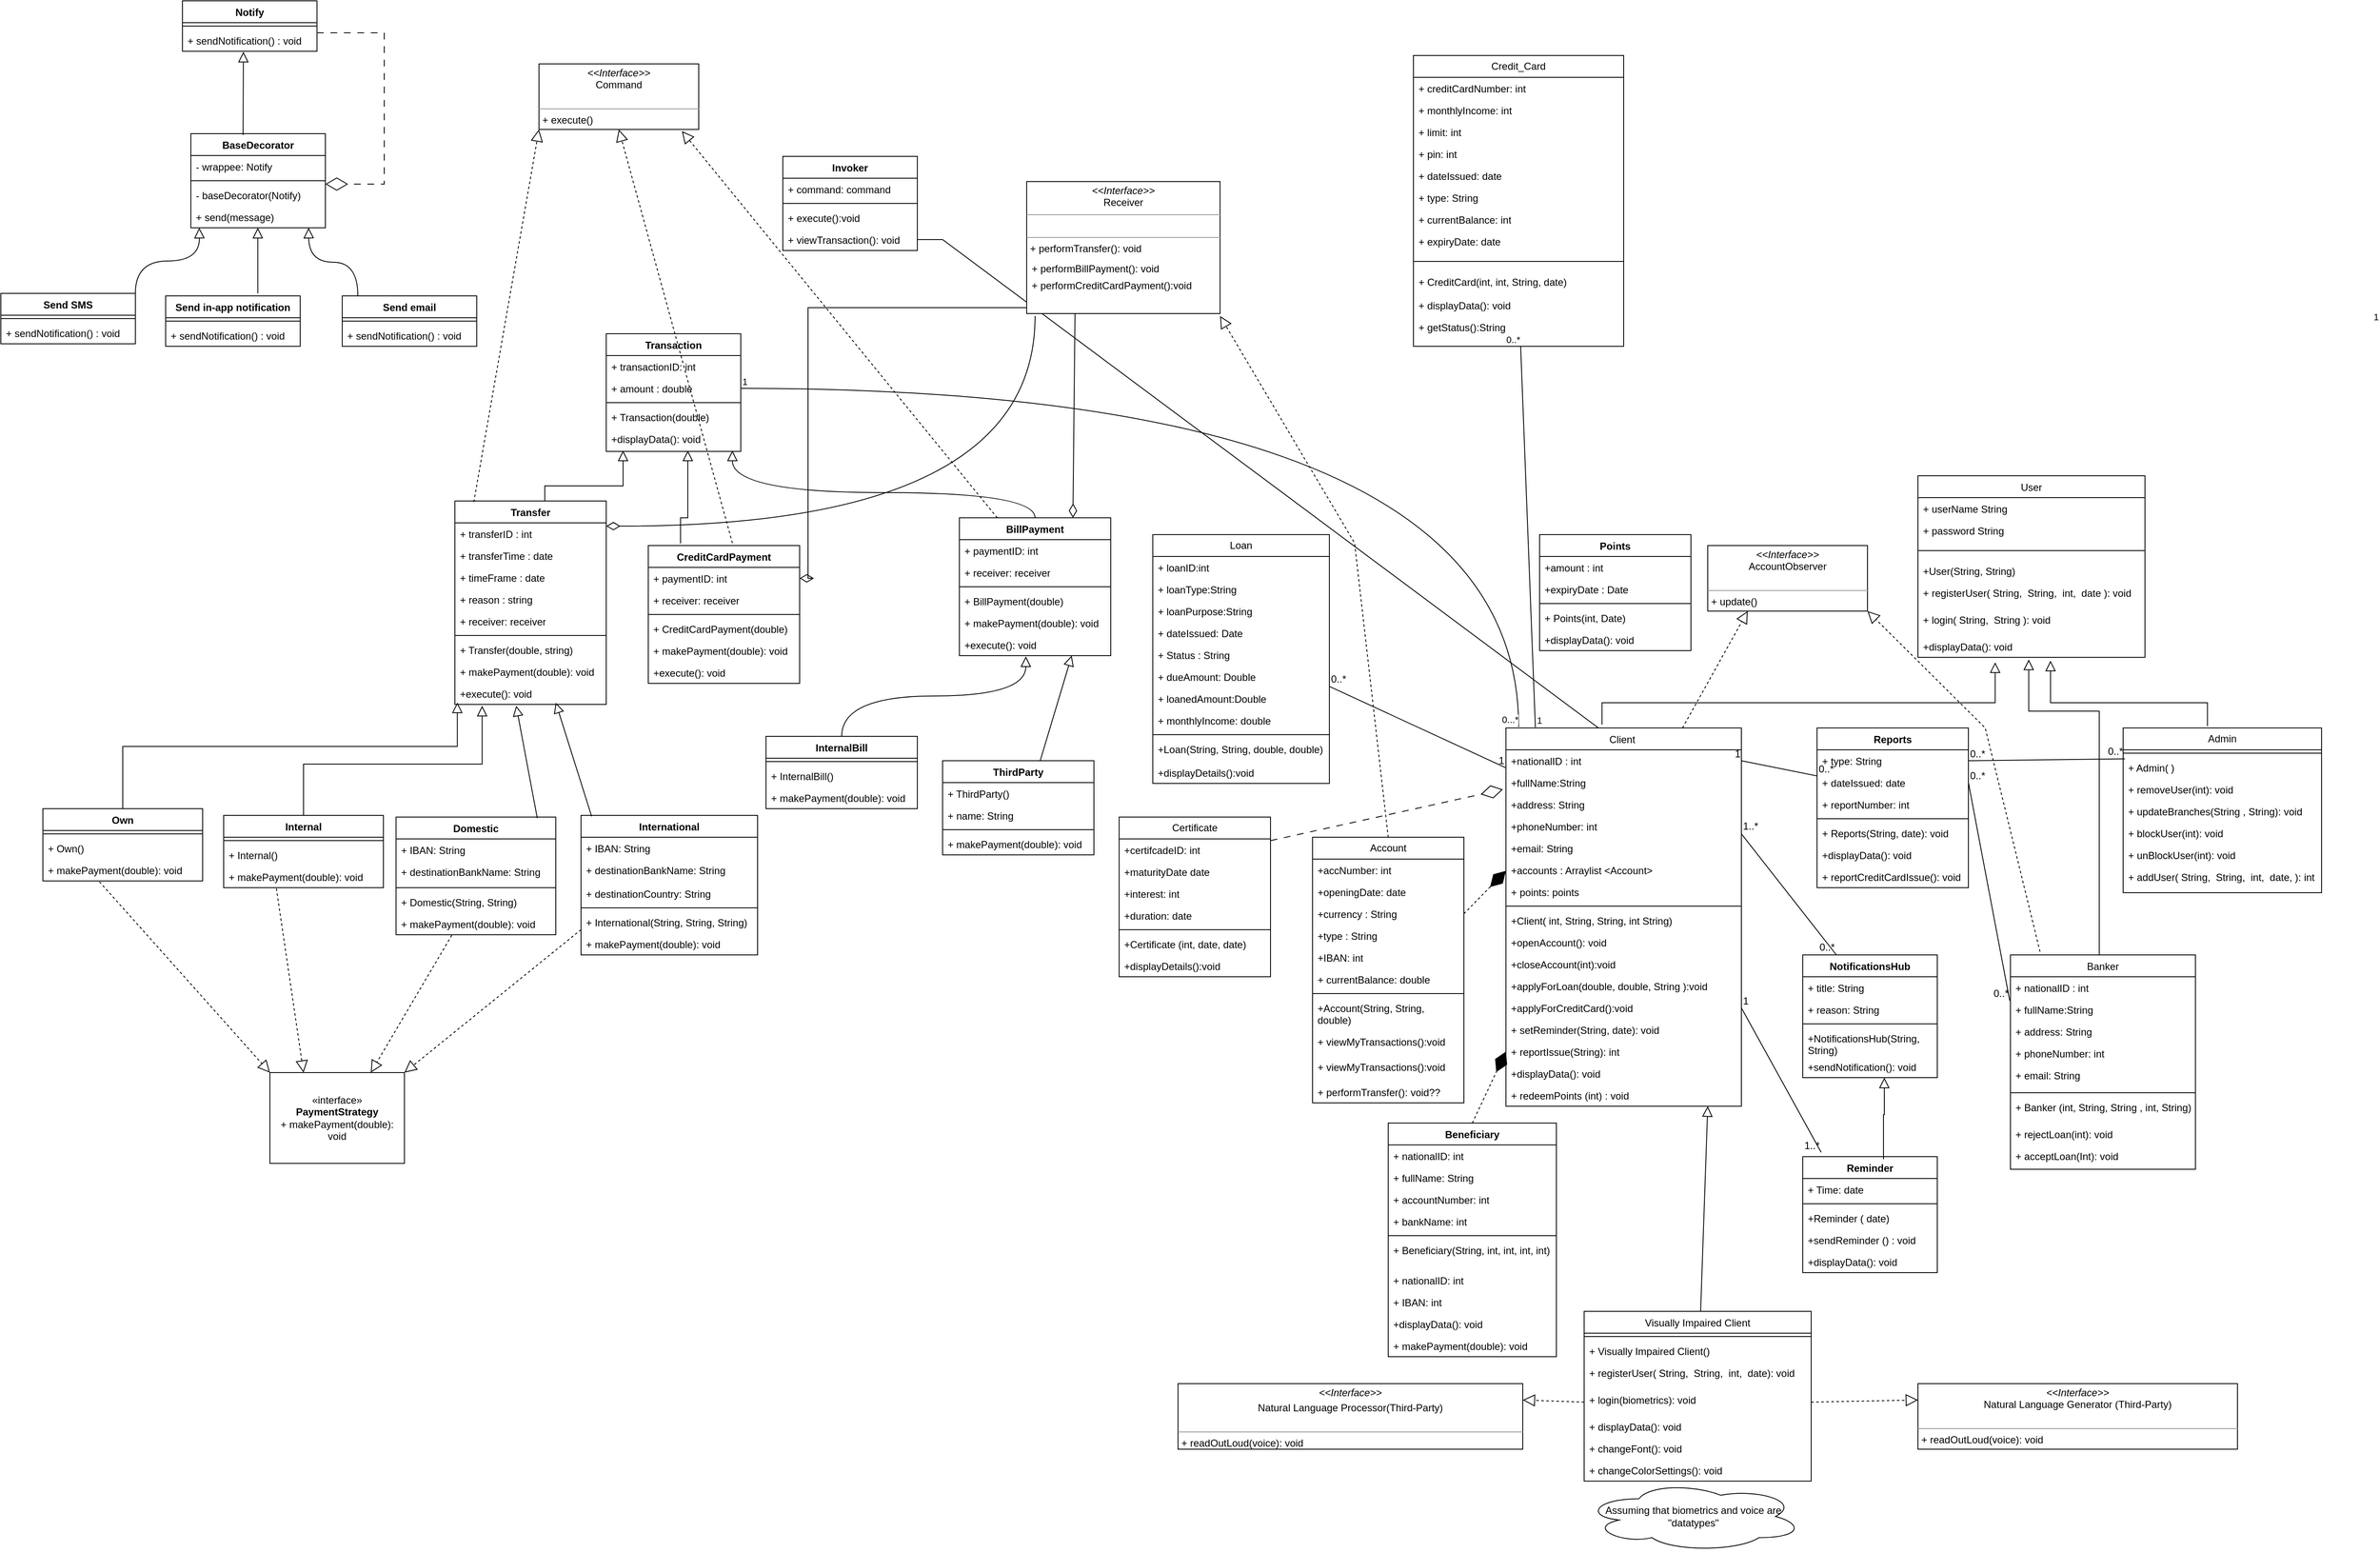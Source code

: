 <mxfile version="21.2.9" type="github">
  <diagram name="Page-1" id="2TabFwX5UwhaiMWRNx6H">
    <mxGraphModel dx="3574" dy="1537" grid="1" gridSize="10" guides="1" tooltips="1" connect="1" arrows="1" fold="1" page="1" pageScale="1" pageWidth="850" pageHeight="1100" math="0" shadow="0">
      <root>
        <mxCell id="0" />
        <mxCell id="1" parent="0" />
        <mxCell id="6BHXMDmVlEBjsqxJzx_9-1" style="edgeStyle=entityRelationEdgeStyle;rounded=0;orthogonalLoop=1;jettySize=auto;html=1;exitX=0.5;exitY=0;exitDx=0;exitDy=0;entryX=1;entryY=0.5;entryDx=0;entryDy=0;endArrow=none;endFill=0;" edge="1" parent="1" source="6BHXMDmVlEBjsqxJzx_9-2" target="6BHXMDmVlEBjsqxJzx_9-249">
          <mxGeometry relative="1" as="geometry">
            <Array as="points">
              <mxPoint x="-220" y="360" />
              <mxPoint x="-220" y="-60" />
              <mxPoint x="-883" y="-60" />
            </Array>
          </mxGeometry>
        </mxCell>
        <mxCell id="6BHXMDmVlEBjsqxJzx_9-2" value="Client " style="swimlane;fontStyle=0;align=center;verticalAlign=top;childLayout=stackLayout;horizontal=1;startSize=26;horizontalStack=0;resizeParent=1;resizeLast=0;collapsible=1;marginBottom=0;rounded=0;shadow=0;strokeWidth=1;" vertex="1" parent="1">
          <mxGeometry x="-60" y="360" width="280" height="450" as="geometry">
            <mxRectangle x="130" y="380" width="160" height="26" as="alternateBounds" />
          </mxGeometry>
        </mxCell>
        <mxCell id="6BHXMDmVlEBjsqxJzx_9-3" value="+nationalID : int" style="text;align=left;verticalAlign=top;spacingLeft=4;spacingRight=4;overflow=hidden;rotatable=0;points=[[0,0.5],[1,0.5]];portConstraint=eastwest;" vertex="1" parent="6BHXMDmVlEBjsqxJzx_9-2">
          <mxGeometry y="26" width="280" height="26" as="geometry" />
        </mxCell>
        <mxCell id="6BHXMDmVlEBjsqxJzx_9-4" value="+fullName:String" style="text;align=left;verticalAlign=top;spacingLeft=4;spacingRight=4;overflow=hidden;rotatable=0;points=[[0,0.5],[1,0.5]];portConstraint=eastwest;rounded=0;shadow=0;html=0;" vertex="1" parent="6BHXMDmVlEBjsqxJzx_9-2">
          <mxGeometry y="52" width="280" height="26" as="geometry" />
        </mxCell>
        <mxCell id="6BHXMDmVlEBjsqxJzx_9-5" value="+address: String" style="text;align=left;verticalAlign=top;spacingLeft=4;spacingRight=4;overflow=hidden;rotatable=0;points=[[0,0.5],[1,0.5]];portConstraint=eastwest;" vertex="1" parent="6BHXMDmVlEBjsqxJzx_9-2">
          <mxGeometry y="78" width="280" height="26" as="geometry" />
        </mxCell>
        <mxCell id="6BHXMDmVlEBjsqxJzx_9-6" value="+phoneNumber: int" style="text;align=left;verticalAlign=top;spacingLeft=4;spacingRight=4;overflow=hidden;rotatable=0;points=[[0,0.5],[1,0.5]];portConstraint=eastwest;" vertex="1" parent="6BHXMDmVlEBjsqxJzx_9-2">
          <mxGeometry y="104" width="280" height="26" as="geometry" />
        </mxCell>
        <mxCell id="6BHXMDmVlEBjsqxJzx_9-7" value="+email: String" style="text;align=left;verticalAlign=top;spacingLeft=4;spacingRight=4;overflow=hidden;rotatable=0;points=[[0,0.5],[1,0.5]];portConstraint=eastwest;" vertex="1" parent="6BHXMDmVlEBjsqxJzx_9-2">
          <mxGeometry y="130" width="280" height="26" as="geometry" />
        </mxCell>
        <mxCell id="6BHXMDmVlEBjsqxJzx_9-8" value="+accounts : Arraylist &lt;Account&gt;" style="text;align=left;verticalAlign=top;spacingLeft=4;spacingRight=4;overflow=hidden;rotatable=0;points=[[0,0.5],[1,0.5]];portConstraint=eastwest;" vertex="1" parent="6BHXMDmVlEBjsqxJzx_9-2">
          <mxGeometry y="156" width="280" height="26" as="geometry" />
        </mxCell>
        <mxCell id="6BHXMDmVlEBjsqxJzx_9-9" value="+ points: points" style="text;strokeColor=none;fillColor=none;align=left;verticalAlign=top;spacingLeft=4;spacingRight=4;overflow=hidden;rotatable=0;points=[[0,0.5],[1,0.5]];portConstraint=eastwest;whiteSpace=wrap;html=1;" vertex="1" parent="6BHXMDmVlEBjsqxJzx_9-2">
          <mxGeometry y="182" width="280" height="26" as="geometry" />
        </mxCell>
        <mxCell id="6BHXMDmVlEBjsqxJzx_9-10" value="" style="line;strokeWidth=1;fillColor=none;align=left;verticalAlign=middle;spacingTop=-1;spacingLeft=3;spacingRight=3;rotatable=0;labelPosition=right;points=[];portConstraint=eastwest;strokeColor=inherit;" vertex="1" parent="6BHXMDmVlEBjsqxJzx_9-2">
          <mxGeometry y="208" width="280" height="8" as="geometry" />
        </mxCell>
        <mxCell id="6BHXMDmVlEBjsqxJzx_9-11" value="+Client( int, String, String, int String) " style="text;align=left;verticalAlign=top;spacingLeft=4;spacingRight=4;overflow=hidden;rotatable=0;points=[[0,0.5],[1,0.5]];portConstraint=eastwest;" vertex="1" parent="6BHXMDmVlEBjsqxJzx_9-2">
          <mxGeometry y="216" width="280" height="26" as="geometry" />
        </mxCell>
        <mxCell id="6BHXMDmVlEBjsqxJzx_9-12" value="+openAccount(): void&#xa;" style="text;align=left;verticalAlign=top;spacingLeft=4;spacingRight=4;overflow=hidden;rotatable=0;points=[[0,0.5],[1,0.5]];portConstraint=eastwest;" vertex="1" parent="6BHXMDmVlEBjsqxJzx_9-2">
          <mxGeometry y="242" width="280" height="26" as="geometry" />
        </mxCell>
        <mxCell id="6BHXMDmVlEBjsqxJzx_9-13" value="+closeAccount(int):void" style="text;align=left;verticalAlign=top;spacingLeft=4;spacingRight=4;overflow=hidden;rotatable=0;points=[[0,0.5],[1,0.5]];portConstraint=eastwest;" vertex="1" parent="6BHXMDmVlEBjsqxJzx_9-2">
          <mxGeometry y="268" width="280" height="26" as="geometry" />
        </mxCell>
        <mxCell id="6BHXMDmVlEBjsqxJzx_9-14" value="+applyForLoan(double, double, String ):void" style="text;align=left;verticalAlign=top;spacingLeft=4;spacingRight=4;overflow=hidden;rotatable=0;points=[[0,0.5],[1,0.5]];portConstraint=eastwest;" vertex="1" parent="6BHXMDmVlEBjsqxJzx_9-2">
          <mxGeometry y="294" width="280" height="26" as="geometry" />
        </mxCell>
        <mxCell id="6BHXMDmVlEBjsqxJzx_9-15" value="+applyForCreditCard():void" style="text;strokeColor=none;fillColor=none;align=left;verticalAlign=top;spacingLeft=4;spacingRight=4;overflow=hidden;rotatable=0;points=[[0,0.5],[1,0.5]];portConstraint=eastwest;whiteSpace=wrap;html=1;" vertex="1" parent="6BHXMDmVlEBjsqxJzx_9-2">
          <mxGeometry y="320" width="280" height="26" as="geometry" />
        </mxCell>
        <mxCell id="6BHXMDmVlEBjsqxJzx_9-16" style="edgeStyle=orthogonalEdgeStyle;rounded=0;orthogonalLoop=1;jettySize=auto;html=1;exitX=1;exitY=0.5;exitDx=0;exitDy=0;" edge="1" parent="6BHXMDmVlEBjsqxJzx_9-2" source="6BHXMDmVlEBjsqxJzx_9-15" target="6BHXMDmVlEBjsqxJzx_9-15">
          <mxGeometry relative="1" as="geometry" />
        </mxCell>
        <mxCell id="6BHXMDmVlEBjsqxJzx_9-17" value="+ setReminder(String, date): void" style="text;strokeColor=none;fillColor=none;align=left;verticalAlign=top;spacingLeft=4;spacingRight=4;overflow=hidden;rotatable=0;points=[[0,0.5],[1,0.5]];portConstraint=eastwest;whiteSpace=wrap;html=1;" vertex="1" parent="6BHXMDmVlEBjsqxJzx_9-2">
          <mxGeometry y="346" width="280" height="26" as="geometry" />
        </mxCell>
        <mxCell id="6BHXMDmVlEBjsqxJzx_9-18" value="+ reportIssue(String): int" style="text;strokeColor=none;fillColor=none;align=left;verticalAlign=top;spacingLeft=4;spacingRight=4;overflow=hidden;rotatable=0;points=[[0,0.5],[1,0.5]];portConstraint=eastwest;whiteSpace=wrap;html=1;" vertex="1" parent="6BHXMDmVlEBjsqxJzx_9-2">
          <mxGeometry y="372" width="280" height="26" as="geometry" />
        </mxCell>
        <mxCell id="6BHXMDmVlEBjsqxJzx_9-19" value="+displayData(): void" style="text;strokeColor=none;fillColor=none;align=left;verticalAlign=top;spacingLeft=4;spacingRight=4;overflow=hidden;rotatable=0;points=[[0,0.5],[1,0.5]];portConstraint=eastwest;whiteSpace=wrap;html=1;" vertex="1" parent="6BHXMDmVlEBjsqxJzx_9-2">
          <mxGeometry y="398" width="280" height="26" as="geometry" />
        </mxCell>
        <mxCell id="6BHXMDmVlEBjsqxJzx_9-20" value="+ redeemPoints (int) : void" style="text;strokeColor=none;fillColor=none;align=left;verticalAlign=top;spacingLeft=4;spacingRight=4;overflow=hidden;rotatable=0;points=[[0,0.5],[1,0.5]];portConstraint=eastwest;whiteSpace=wrap;html=1;" vertex="1" parent="6BHXMDmVlEBjsqxJzx_9-2">
          <mxGeometry y="424" width="280" height="26" as="geometry" />
        </mxCell>
        <mxCell id="6BHXMDmVlEBjsqxJzx_9-21" value="" style="endArrow=block;endSize=10;endFill=0;shadow=0;strokeWidth=1;rounded=0;edgeStyle=elbowEdgeStyle;elbow=vertical;exitX=0.408;exitY=-0.009;exitDx=0;exitDy=0;exitPerimeter=0;entryX=0.34;entryY=1.229;entryDx=0;entryDy=0;entryPerimeter=0;" edge="1" parent="1" source="6BHXMDmVlEBjsqxJzx_9-2" target="6BHXMDmVlEBjsqxJzx_9-39">
          <mxGeometry width="160" relative="1" as="geometry">
            <mxPoint x="120" y="334" as="sourcePoint" />
            <mxPoint x="525" y="250" as="targetPoint" />
            <Array as="points">
              <mxPoint x="80" y="330" />
              <mxPoint x="293" y="295" />
              <mxPoint x="290" y="295" />
            </Array>
          </mxGeometry>
        </mxCell>
        <mxCell id="6BHXMDmVlEBjsqxJzx_9-22" value="" style="endArrow=block;endSize=10;endFill=0;shadow=0;strokeWidth=1;rounded=0;edgeStyle=elbowEdgeStyle;elbow=vertical;exitX=0.48;exitY=0.007;exitDx=0;exitDy=0;exitPerimeter=0;entryX=0.488;entryY=1.101;entryDx=0;entryDy=0;entryPerimeter=0;" edge="1" parent="1" source="6BHXMDmVlEBjsqxJzx_9-40" target="6BHXMDmVlEBjsqxJzx_9-39">
          <mxGeometry width="160" relative="1" as="geometry">
            <mxPoint x="566.24" y="334.07" as="sourcePoint" />
            <mxPoint x="560" y="250" as="targetPoint" />
            <Array as="points">
              <mxPoint x="560" y="340" />
              <mxPoint x="580" y="320" />
              <mxPoint x="380" y="200" />
              <mxPoint x="620" y="295" />
              <mxPoint x="620" y="285" />
              <mxPoint x="560" y="302" />
            </Array>
          </mxGeometry>
        </mxCell>
        <mxCell id="6BHXMDmVlEBjsqxJzx_9-23" value="" style="endArrow=block;endSize=10;endFill=0;shadow=0;strokeWidth=1;rounded=0;edgeStyle=elbowEdgeStyle;elbow=vertical;exitX=0.425;exitY=-0.011;exitDx=0;exitDy=0;exitPerimeter=0;entryX=0.584;entryY=1.156;entryDx=0;entryDy=0;entryPerimeter=0;" edge="1" parent="1" source="6BHXMDmVlEBjsqxJzx_9-24" target="6BHXMDmVlEBjsqxJzx_9-39">
          <mxGeometry width="160" relative="1" as="geometry">
            <mxPoint x="720" y="328" as="sourcePoint" />
            <mxPoint x="588" y="250" as="targetPoint" />
            <Array as="points">
              <mxPoint x="690" y="330" />
              <mxPoint x="590" y="295" />
              <mxPoint x="580" y="295" />
              <mxPoint x="560" y="295" />
              <mxPoint x="719" y="295" />
            </Array>
          </mxGeometry>
        </mxCell>
        <mxCell id="6BHXMDmVlEBjsqxJzx_9-24" value="Admin" style="swimlane;fontStyle=0;childLayout=stackLayout;horizontal=1;startSize=26;fillColor=none;horizontalStack=0;resizeParent=1;resizeParentMax=0;resizeLast=0;collapsible=1;marginBottom=0;whiteSpace=wrap;html=1;" vertex="1" parent="1">
          <mxGeometry x="674" y="360" width="236" height="196" as="geometry" />
        </mxCell>
        <mxCell id="6BHXMDmVlEBjsqxJzx_9-25" value="" style="line;strokeWidth=1;fillColor=none;align=left;verticalAlign=middle;spacingTop=-1;spacingLeft=3;spacingRight=3;rotatable=0;labelPosition=right;points=[];portConstraint=eastwest;strokeColor=inherit;" vertex="1" parent="6BHXMDmVlEBjsqxJzx_9-24">
          <mxGeometry y="26" width="236" height="8" as="geometry" />
        </mxCell>
        <mxCell id="6BHXMDmVlEBjsqxJzx_9-26" value="+ Admin( )&amp;nbsp;" style="text;strokeColor=none;fillColor=none;align=left;verticalAlign=top;spacingLeft=4;spacingRight=4;overflow=hidden;rotatable=0;points=[[0,0.5],[1,0.5]];portConstraint=eastwest;whiteSpace=wrap;html=1;" vertex="1" parent="6BHXMDmVlEBjsqxJzx_9-24">
          <mxGeometry y="34" width="236" height="26" as="geometry" />
        </mxCell>
        <mxCell id="6BHXMDmVlEBjsqxJzx_9-27" value="+ removeUser(int): void" style="text;strokeColor=none;fillColor=none;align=left;verticalAlign=top;spacingLeft=4;spacingRight=4;overflow=hidden;rotatable=0;points=[[0,0.5],[1,0.5]];portConstraint=eastwest;whiteSpace=wrap;html=1;" vertex="1" parent="6BHXMDmVlEBjsqxJzx_9-24">
          <mxGeometry y="60" width="236" height="26" as="geometry" />
        </mxCell>
        <mxCell id="6BHXMDmVlEBjsqxJzx_9-28" value="+ updateBranches(String , String): void" style="text;strokeColor=none;fillColor=none;align=left;verticalAlign=top;spacingLeft=4;spacingRight=4;overflow=hidden;rotatable=0;points=[[0,0.5],[1,0.5]];portConstraint=eastwest;whiteSpace=wrap;html=1;" vertex="1" parent="6BHXMDmVlEBjsqxJzx_9-24">
          <mxGeometry y="86" width="236" height="26" as="geometry" />
        </mxCell>
        <mxCell id="6BHXMDmVlEBjsqxJzx_9-29" value="+ blockUser(int): void" style="text;strokeColor=none;fillColor=none;align=left;verticalAlign=top;spacingLeft=4;spacingRight=4;overflow=hidden;rotatable=0;points=[[0,0.5],[1,0.5]];portConstraint=eastwest;whiteSpace=wrap;html=1;" vertex="1" parent="6BHXMDmVlEBjsqxJzx_9-24">
          <mxGeometry y="112" width="236" height="26" as="geometry" />
        </mxCell>
        <mxCell id="6BHXMDmVlEBjsqxJzx_9-30" value="+ unBlockUser(int): void" style="text;strokeColor=none;fillColor=none;align=left;verticalAlign=top;spacingLeft=4;spacingRight=4;overflow=hidden;rotatable=0;points=[[0,0.5],[1,0.5]];portConstraint=eastwest;whiteSpace=wrap;html=1;" vertex="1" parent="6BHXMDmVlEBjsqxJzx_9-24">
          <mxGeometry y="138" width="236" height="26" as="geometry" />
        </mxCell>
        <mxCell id="6BHXMDmVlEBjsqxJzx_9-31" value="+ addUser( String,&amp;nbsp; String,&amp;nbsp; int,&amp;nbsp; date, ): int&amp;nbsp;" style="text;strokeColor=none;fillColor=none;align=left;verticalAlign=top;spacingLeft=4;spacingRight=4;overflow=hidden;rotatable=0;points=[[0,0.5],[1,0.5]];portConstraint=eastwest;whiteSpace=wrap;html=1;" vertex="1" parent="6BHXMDmVlEBjsqxJzx_9-24">
          <mxGeometry y="164" width="236" height="32" as="geometry" />
        </mxCell>
        <mxCell id="6BHXMDmVlEBjsqxJzx_9-32" value="&lt;span style=&quot;font-weight: normal;&quot;&gt;User&lt;/span&gt;" style="swimlane;fontStyle=1;align=center;verticalAlign=top;childLayout=stackLayout;horizontal=1;startSize=26;horizontalStack=0;resizeParent=1;resizeParentMax=0;resizeLast=0;collapsible=1;marginBottom=0;whiteSpace=wrap;html=1;" vertex="1" parent="1">
          <mxGeometry x="430" y="60" width="270" height="216" as="geometry" />
        </mxCell>
        <mxCell id="6BHXMDmVlEBjsqxJzx_9-33" value="+ userName String" style="text;strokeColor=none;fillColor=none;align=left;verticalAlign=top;spacingLeft=4;spacingRight=4;overflow=hidden;rotatable=0;points=[[0,0.5],[1,0.5]];portConstraint=eastwest;whiteSpace=wrap;html=1;" vertex="1" parent="6BHXMDmVlEBjsqxJzx_9-32">
          <mxGeometry y="26" width="270" height="26" as="geometry" />
        </mxCell>
        <mxCell id="6BHXMDmVlEBjsqxJzx_9-34" value="+ password String" style="text;strokeColor=none;fillColor=none;align=left;verticalAlign=top;spacingLeft=4;spacingRight=4;overflow=hidden;rotatable=0;points=[[0,0.5],[1,0.5]];portConstraint=eastwest;whiteSpace=wrap;html=1;" vertex="1" parent="6BHXMDmVlEBjsqxJzx_9-32">
          <mxGeometry y="52" width="270" height="26" as="geometry" />
        </mxCell>
        <mxCell id="6BHXMDmVlEBjsqxJzx_9-35" value="" style="line;strokeWidth=1;fillColor=none;align=left;verticalAlign=middle;spacingTop=-1;spacingLeft=3;spacingRight=3;rotatable=0;labelPosition=right;points=[];portConstraint=eastwest;strokeColor=inherit;" vertex="1" parent="6BHXMDmVlEBjsqxJzx_9-32">
          <mxGeometry y="78" width="270" height="22" as="geometry" />
        </mxCell>
        <mxCell id="6BHXMDmVlEBjsqxJzx_9-36" value="+User(String, String)" style="text;strokeColor=none;fillColor=none;align=left;verticalAlign=top;spacingLeft=4;spacingRight=4;overflow=hidden;rotatable=0;points=[[0,0.5],[1,0.5]];portConstraint=eastwest;whiteSpace=wrap;html=1;" vertex="1" parent="6BHXMDmVlEBjsqxJzx_9-32">
          <mxGeometry y="100" width="270" height="26" as="geometry" />
        </mxCell>
        <mxCell id="6BHXMDmVlEBjsqxJzx_9-37" value="+ registerUser( String,&amp;nbsp; String,&amp;nbsp; int,&amp;nbsp; date ): void&amp;nbsp;" style="text;strokeColor=none;fillColor=none;align=left;verticalAlign=top;spacingLeft=4;spacingRight=4;overflow=hidden;rotatable=0;points=[[0,0.5],[1,0.5]];portConstraint=eastwest;whiteSpace=wrap;html=1;" vertex="1" parent="6BHXMDmVlEBjsqxJzx_9-32">
          <mxGeometry y="126" width="270" height="32" as="geometry" />
        </mxCell>
        <mxCell id="6BHXMDmVlEBjsqxJzx_9-38" value="+ login( String,&amp;nbsp; String ): void&amp;nbsp;" style="text;strokeColor=none;fillColor=none;align=left;verticalAlign=top;spacingLeft=4;spacingRight=4;overflow=hidden;rotatable=0;points=[[0,0.5],[1,0.5]];portConstraint=eastwest;whiteSpace=wrap;html=1;" vertex="1" parent="6BHXMDmVlEBjsqxJzx_9-32">
          <mxGeometry y="158" width="270" height="32" as="geometry" />
        </mxCell>
        <mxCell id="6BHXMDmVlEBjsqxJzx_9-39" value="+displayData(): void" style="text;strokeColor=none;fillColor=none;align=left;verticalAlign=top;spacingLeft=4;spacingRight=4;overflow=hidden;rotatable=0;points=[[0,0.5],[1,0.5]];portConstraint=eastwest;whiteSpace=wrap;html=1;" vertex="1" parent="6BHXMDmVlEBjsqxJzx_9-32">
          <mxGeometry y="190" width="270" height="26" as="geometry" />
        </mxCell>
        <mxCell id="6BHXMDmVlEBjsqxJzx_9-40" value="Banker" style="swimlane;fontStyle=0;align=center;verticalAlign=top;childLayout=stackLayout;horizontal=1;startSize=26;horizontalStack=0;resizeParent=1;resizeLast=0;collapsible=1;marginBottom=0;rounded=0;shadow=0;strokeWidth=1;" vertex="1" parent="1">
          <mxGeometry x="540" y="630" width="220" height="255" as="geometry">
            <mxRectangle x="130" y="380" width="160" height="26" as="alternateBounds" />
          </mxGeometry>
        </mxCell>
        <mxCell id="6BHXMDmVlEBjsqxJzx_9-41" value="+ nationalID : int" style="text;align=left;verticalAlign=top;spacingLeft=4;spacingRight=4;overflow=hidden;rotatable=0;points=[[0,0.5],[1,0.5]];portConstraint=eastwest;" vertex="1" parent="6BHXMDmVlEBjsqxJzx_9-40">
          <mxGeometry y="26" width="220" height="26" as="geometry" />
        </mxCell>
        <mxCell id="6BHXMDmVlEBjsqxJzx_9-42" value="+ fullName:String" style="text;align=left;verticalAlign=top;spacingLeft=4;spacingRight=4;overflow=hidden;rotatable=0;points=[[0,0.5],[1,0.5]];portConstraint=eastwest;rounded=0;shadow=0;html=0;" vertex="1" parent="6BHXMDmVlEBjsqxJzx_9-40">
          <mxGeometry y="52" width="220" height="26" as="geometry" />
        </mxCell>
        <mxCell id="6BHXMDmVlEBjsqxJzx_9-43" value="+ address: String" style="text;align=left;verticalAlign=top;spacingLeft=4;spacingRight=4;overflow=hidden;rotatable=0;points=[[0,0.5],[1,0.5]];portConstraint=eastwest;" vertex="1" parent="6BHXMDmVlEBjsqxJzx_9-40">
          <mxGeometry y="78" width="220" height="26" as="geometry" />
        </mxCell>
        <mxCell id="6BHXMDmVlEBjsqxJzx_9-44" value="+ phoneNumber: int" style="text;align=left;verticalAlign=top;spacingLeft=4;spacingRight=4;overflow=hidden;rotatable=0;points=[[0,0.5],[1,0.5]];portConstraint=eastwest;" vertex="1" parent="6BHXMDmVlEBjsqxJzx_9-40">
          <mxGeometry y="104" width="220" height="26" as="geometry" />
        </mxCell>
        <mxCell id="6BHXMDmVlEBjsqxJzx_9-45" value="+ email: String " style="text;align=left;verticalAlign=top;spacingLeft=4;spacingRight=4;overflow=hidden;rotatable=0;points=[[0,0.5],[1,0.5]];portConstraint=eastwest;" vertex="1" parent="6BHXMDmVlEBjsqxJzx_9-40">
          <mxGeometry y="130" width="220" height="30" as="geometry" />
        </mxCell>
        <mxCell id="6BHXMDmVlEBjsqxJzx_9-46" value="" style="line;strokeWidth=1;fillColor=none;align=left;verticalAlign=middle;spacingTop=-1;spacingLeft=3;spacingRight=3;rotatable=0;labelPosition=right;points=[];portConstraint=eastwest;strokeColor=inherit;" vertex="1" parent="6BHXMDmVlEBjsqxJzx_9-40">
          <mxGeometry y="160" width="220" height="8" as="geometry" />
        </mxCell>
        <mxCell id="6BHXMDmVlEBjsqxJzx_9-47" value="+ Banker (int, String, String , int, String)" style="text;strokeColor=none;fillColor=none;align=left;verticalAlign=top;spacingLeft=4;spacingRight=4;overflow=hidden;rotatable=0;points=[[0,0.5],[1,0.5]];portConstraint=eastwest;whiteSpace=wrap;html=1;" vertex="1" parent="6BHXMDmVlEBjsqxJzx_9-40">
          <mxGeometry y="168" width="220" height="32" as="geometry" />
        </mxCell>
        <mxCell id="6BHXMDmVlEBjsqxJzx_9-48" value="+ rejectLoan(int): void" style="text;strokeColor=none;fillColor=none;align=left;verticalAlign=top;spacingLeft=4;spacingRight=4;overflow=hidden;rotatable=0;points=[[0,0.5],[1,0.5]];portConstraint=eastwest;whiteSpace=wrap;html=1;" vertex="1" parent="6BHXMDmVlEBjsqxJzx_9-40">
          <mxGeometry y="200" width="220" height="26" as="geometry" />
        </mxCell>
        <mxCell id="6BHXMDmVlEBjsqxJzx_9-49" value="+ acceptLoan(Int): void" style="text;strokeColor=none;fillColor=none;align=left;verticalAlign=top;spacingLeft=4;spacingRight=4;overflow=hidden;rotatable=0;points=[[0,0.5],[1,0.5]];portConstraint=eastwest;whiteSpace=wrap;html=1;" vertex="1" parent="6BHXMDmVlEBjsqxJzx_9-40">
          <mxGeometry y="226" width="220" height="26" as="geometry" />
        </mxCell>
        <mxCell id="6BHXMDmVlEBjsqxJzx_9-50" value="Credit_Card" style="swimlane;fontStyle=0;childLayout=stackLayout;horizontal=1;startSize=26;fillColor=none;horizontalStack=0;resizeParent=1;resizeParentMax=0;resizeLast=0;collapsible=1;marginBottom=0;whiteSpace=wrap;html=1;" vertex="1" parent="1">
          <mxGeometry x="-170" y="-440" width="250" height="346" as="geometry" />
        </mxCell>
        <mxCell id="6BHXMDmVlEBjsqxJzx_9-51" value="+ creditCardNumber: int" style="text;strokeColor=none;fillColor=none;align=left;verticalAlign=top;spacingLeft=4;spacingRight=4;overflow=hidden;rotatable=0;points=[[0,0.5],[1,0.5]];portConstraint=eastwest;whiteSpace=wrap;html=1;" vertex="1" parent="6BHXMDmVlEBjsqxJzx_9-50">
          <mxGeometry y="26" width="250" height="26" as="geometry" />
        </mxCell>
        <mxCell id="6BHXMDmVlEBjsqxJzx_9-52" value="+ monthlyIncome: int" style="text;strokeColor=none;fillColor=none;align=left;verticalAlign=top;spacingLeft=4;spacingRight=4;overflow=hidden;rotatable=0;points=[[0,0.5],[1,0.5]];portConstraint=eastwest;whiteSpace=wrap;html=1;" vertex="1" parent="6BHXMDmVlEBjsqxJzx_9-50">
          <mxGeometry y="52" width="250" height="26" as="geometry" />
        </mxCell>
        <mxCell id="6BHXMDmVlEBjsqxJzx_9-53" value="+ limit: int" style="text;strokeColor=none;fillColor=none;align=left;verticalAlign=top;spacingLeft=4;spacingRight=4;overflow=hidden;rotatable=0;points=[[0,0.5],[1,0.5]];portConstraint=eastwest;whiteSpace=wrap;html=1;" vertex="1" parent="6BHXMDmVlEBjsqxJzx_9-50">
          <mxGeometry y="78" width="250" height="26" as="geometry" />
        </mxCell>
        <mxCell id="6BHXMDmVlEBjsqxJzx_9-54" value="+ pin: int" style="text;strokeColor=none;fillColor=none;align=left;verticalAlign=top;spacingLeft=4;spacingRight=4;overflow=hidden;rotatable=0;points=[[0,0.5],[1,0.5]];portConstraint=eastwest;whiteSpace=wrap;html=1;" vertex="1" parent="6BHXMDmVlEBjsqxJzx_9-50">
          <mxGeometry y="104" width="250" height="26" as="geometry" />
        </mxCell>
        <mxCell id="6BHXMDmVlEBjsqxJzx_9-55" value="+ dateIssued: date" style="text;strokeColor=none;fillColor=none;align=left;verticalAlign=top;spacingLeft=4;spacingRight=4;overflow=hidden;rotatable=0;points=[[0,0.5],[1,0.5]];portConstraint=eastwest;whiteSpace=wrap;html=1;" vertex="1" parent="6BHXMDmVlEBjsqxJzx_9-50">
          <mxGeometry y="130" width="250" height="26" as="geometry" />
        </mxCell>
        <mxCell id="6BHXMDmVlEBjsqxJzx_9-56" value="+ type: String" style="text;strokeColor=none;fillColor=none;align=left;verticalAlign=top;spacingLeft=4;spacingRight=4;overflow=hidden;rotatable=0;points=[[0,0.5],[1,0.5]];portConstraint=eastwest;whiteSpace=wrap;html=1;" vertex="1" parent="6BHXMDmVlEBjsqxJzx_9-50">
          <mxGeometry y="156" width="250" height="26" as="geometry" />
        </mxCell>
        <mxCell id="6BHXMDmVlEBjsqxJzx_9-57" value="+ currentBalance: int" style="text;strokeColor=none;fillColor=none;align=left;verticalAlign=top;spacingLeft=4;spacingRight=4;overflow=hidden;rotatable=0;points=[[0,0.5],[1,0.5]];portConstraint=eastwest;whiteSpace=wrap;html=1;" vertex="1" parent="6BHXMDmVlEBjsqxJzx_9-50">
          <mxGeometry y="182" width="250" height="26" as="geometry" />
        </mxCell>
        <mxCell id="6BHXMDmVlEBjsqxJzx_9-58" value="+ expiryDate: date" style="text;strokeColor=none;fillColor=none;align=left;verticalAlign=top;spacingLeft=4;spacingRight=4;overflow=hidden;rotatable=0;points=[[0,0.5],[1,0.5]];portConstraint=eastwest;whiteSpace=wrap;html=1;" vertex="1" parent="6BHXMDmVlEBjsqxJzx_9-50">
          <mxGeometry y="208" width="250" height="26" as="geometry" />
        </mxCell>
        <mxCell id="6BHXMDmVlEBjsqxJzx_9-59" value="" style="line;strokeWidth=1;fillColor=none;align=left;verticalAlign=middle;spacingTop=-1;spacingLeft=3;spacingRight=3;rotatable=0;labelPosition=right;points=[];portConstraint=eastwest;strokeColor=inherit;" vertex="1" parent="6BHXMDmVlEBjsqxJzx_9-50">
          <mxGeometry y="234" width="250" height="22" as="geometry" />
        </mxCell>
        <mxCell id="6BHXMDmVlEBjsqxJzx_9-60" value="+ CreditCard(int, int, String, date)&amp;nbsp;" style="text;strokeColor=none;fillColor=none;align=left;verticalAlign=top;spacingLeft=4;spacingRight=4;overflow=hidden;rotatable=0;points=[[0,0.5],[1,0.5]];portConstraint=eastwest;whiteSpace=wrap;html=1;" vertex="1" parent="6BHXMDmVlEBjsqxJzx_9-50">
          <mxGeometry y="256" width="250" height="28" as="geometry" />
        </mxCell>
        <mxCell id="6BHXMDmVlEBjsqxJzx_9-61" value="+ displayData(): void" style="text;strokeColor=none;fillColor=none;align=left;verticalAlign=top;spacingLeft=4;spacingRight=4;overflow=hidden;rotatable=0;points=[[0,0.5],[1,0.5]];portConstraint=eastwest;whiteSpace=wrap;html=1;" vertex="1" parent="6BHXMDmVlEBjsqxJzx_9-50">
          <mxGeometry y="284" width="250" height="26" as="geometry" />
        </mxCell>
        <mxCell id="6BHXMDmVlEBjsqxJzx_9-62" value="+ getStatus():String" style="text;strokeColor=none;fillColor=none;align=left;verticalAlign=top;spacingLeft=4;spacingRight=4;overflow=hidden;rotatable=0;points=[[0,0.5],[1,0.5]];portConstraint=eastwest;whiteSpace=wrap;html=1;" vertex="1" parent="6BHXMDmVlEBjsqxJzx_9-50">
          <mxGeometry y="310" width="250" height="36" as="geometry" />
        </mxCell>
        <mxCell id="6BHXMDmVlEBjsqxJzx_9-63" value="Loan" style="swimlane;fontStyle=0;childLayout=stackLayout;horizontal=1;startSize=26;fillColor=none;horizontalStack=0;resizeParent=1;resizeParentMax=0;resizeLast=0;collapsible=1;marginBottom=0;whiteSpace=wrap;html=1;" vertex="1" parent="1">
          <mxGeometry x="-480" y="130" width="210" height="296" as="geometry" />
        </mxCell>
        <mxCell id="6BHXMDmVlEBjsqxJzx_9-64" value="+ loanID:int" style="text;strokeColor=none;fillColor=none;align=left;verticalAlign=top;spacingLeft=4;spacingRight=4;overflow=hidden;rotatable=0;points=[[0,0.5],[1,0.5]];portConstraint=eastwest;whiteSpace=wrap;html=1;" vertex="1" parent="6BHXMDmVlEBjsqxJzx_9-63">
          <mxGeometry y="26" width="210" height="26" as="geometry" />
        </mxCell>
        <mxCell id="6BHXMDmVlEBjsqxJzx_9-65" value="+ loanType:String" style="text;strokeColor=none;fillColor=none;align=left;verticalAlign=top;spacingLeft=4;spacingRight=4;overflow=hidden;rotatable=0;points=[[0,0.5],[1,0.5]];portConstraint=eastwest;whiteSpace=wrap;html=1;" vertex="1" parent="6BHXMDmVlEBjsqxJzx_9-63">
          <mxGeometry y="52" width="210" height="26" as="geometry" />
        </mxCell>
        <mxCell id="6BHXMDmVlEBjsqxJzx_9-66" value="+ loanPurpose:String" style="text;strokeColor=none;fillColor=none;align=left;verticalAlign=top;spacingLeft=4;spacingRight=4;overflow=hidden;rotatable=0;points=[[0,0.5],[1,0.5]];portConstraint=eastwest;whiteSpace=wrap;html=1;" vertex="1" parent="6BHXMDmVlEBjsqxJzx_9-63">
          <mxGeometry y="78" width="210" height="26" as="geometry" />
        </mxCell>
        <mxCell id="6BHXMDmVlEBjsqxJzx_9-67" value="+ dateIssued: Date" style="text;strokeColor=none;fillColor=none;align=left;verticalAlign=top;spacingLeft=4;spacingRight=4;overflow=hidden;rotatable=0;points=[[0,0.5],[1,0.5]];portConstraint=eastwest;whiteSpace=wrap;html=1;" vertex="1" parent="6BHXMDmVlEBjsqxJzx_9-63">
          <mxGeometry y="104" width="210" height="26" as="geometry" />
        </mxCell>
        <mxCell id="6BHXMDmVlEBjsqxJzx_9-68" value="+ Status : String" style="text;strokeColor=none;fillColor=none;align=left;verticalAlign=top;spacingLeft=4;spacingRight=4;overflow=hidden;rotatable=0;points=[[0,0.5],[1,0.5]];portConstraint=eastwest;whiteSpace=wrap;html=1;" vertex="1" parent="6BHXMDmVlEBjsqxJzx_9-63">
          <mxGeometry y="130" width="210" height="26" as="geometry" />
        </mxCell>
        <mxCell id="6BHXMDmVlEBjsqxJzx_9-69" value="+ dueAmount: Double" style="text;strokeColor=none;fillColor=none;align=left;verticalAlign=top;spacingLeft=4;spacingRight=4;overflow=hidden;rotatable=0;points=[[0,0.5],[1,0.5]];portConstraint=eastwest;whiteSpace=wrap;html=1;" vertex="1" parent="6BHXMDmVlEBjsqxJzx_9-63">
          <mxGeometry y="156" width="210" height="26" as="geometry" />
        </mxCell>
        <mxCell id="6BHXMDmVlEBjsqxJzx_9-70" value="+ loanedAmount:Double" style="text;strokeColor=none;fillColor=none;align=left;verticalAlign=top;spacingLeft=4;spacingRight=4;overflow=hidden;rotatable=0;points=[[0,0.5],[1,0.5]];portConstraint=eastwest;whiteSpace=wrap;html=1;" vertex="1" parent="6BHXMDmVlEBjsqxJzx_9-63">
          <mxGeometry y="182" width="210" height="26" as="geometry" />
        </mxCell>
        <mxCell id="6BHXMDmVlEBjsqxJzx_9-71" value="+ monthlyIncome: double" style="text;strokeColor=none;fillColor=none;align=left;verticalAlign=top;spacingLeft=4;spacingRight=4;overflow=hidden;rotatable=0;points=[[0,0.5],[1,0.5]];portConstraint=eastwest;whiteSpace=wrap;html=1;" vertex="1" parent="6BHXMDmVlEBjsqxJzx_9-63">
          <mxGeometry y="208" width="210" height="26" as="geometry" />
        </mxCell>
        <mxCell id="6BHXMDmVlEBjsqxJzx_9-72" value="" style="line;strokeWidth=1;fillColor=none;align=left;verticalAlign=middle;spacingTop=-1;spacingLeft=3;spacingRight=3;rotatable=0;labelPosition=right;points=[];portConstraint=eastwest;strokeColor=inherit;" vertex="1" parent="6BHXMDmVlEBjsqxJzx_9-63">
          <mxGeometry y="234" width="210" height="8" as="geometry" />
        </mxCell>
        <mxCell id="6BHXMDmVlEBjsqxJzx_9-73" value="+Loan(String, String, double, double)" style="text;strokeColor=none;fillColor=none;align=left;verticalAlign=top;spacingLeft=4;spacingRight=4;overflow=hidden;rotatable=0;points=[[0,0.5],[1,0.5]];portConstraint=eastwest;whiteSpace=wrap;html=1;" vertex="1" parent="6BHXMDmVlEBjsqxJzx_9-63">
          <mxGeometry y="242" width="210" height="28" as="geometry" />
        </mxCell>
        <mxCell id="6BHXMDmVlEBjsqxJzx_9-74" value="+displayDetails():void" style="text;strokeColor=none;fillColor=none;align=left;verticalAlign=top;spacingLeft=4;spacingRight=4;overflow=hidden;rotatable=0;points=[[0,0.5],[1,0.5]];portConstraint=eastwest;whiteSpace=wrap;html=1;" vertex="1" parent="6BHXMDmVlEBjsqxJzx_9-63">
          <mxGeometry y="270" width="210" height="26" as="geometry" />
        </mxCell>
        <mxCell id="6BHXMDmVlEBjsqxJzx_9-75" value="" style="endArrow=none;html=1;rounded=0;exitX=0.125;exitY=-0.002;exitDx=0;exitDy=0;exitPerimeter=0;entryX=0.51;entryY=1.012;entryDx=0;entryDy=0;entryPerimeter=0;" edge="1" parent="1" source="6BHXMDmVlEBjsqxJzx_9-2" target="6BHXMDmVlEBjsqxJzx_9-62">
          <mxGeometry relative="1" as="geometry">
            <mxPoint x="-75" y="472" as="sourcePoint" />
            <mxPoint x="-10" y="150" as="targetPoint" />
          </mxGeometry>
        </mxCell>
        <mxCell id="6BHXMDmVlEBjsqxJzx_9-76" value="1" style="edgeLabel;resizable=0;html=1;align=left;verticalAlign=bottom;" connectable="0" vertex="1" parent="6BHXMDmVlEBjsqxJzx_9-75">
          <mxGeometry x="-1" relative="1" as="geometry" />
        </mxCell>
        <mxCell id="6BHXMDmVlEBjsqxJzx_9-77" value="0..*" style="edgeLabel;resizable=0;html=1;align=right;verticalAlign=bottom;" connectable="0" vertex="1" parent="6BHXMDmVlEBjsqxJzx_9-75">
          <mxGeometry x="1" relative="1" as="geometry" />
        </mxCell>
        <mxCell id="6BHXMDmVlEBjsqxJzx_9-78" value="Account" style="swimlane;fontStyle=0;childLayout=stackLayout;horizontal=1;startSize=26;fillColor=none;horizontalStack=0;resizeParent=1;resizeParentMax=0;resizeLast=0;collapsible=1;marginBottom=0;whiteSpace=wrap;html=1;" vertex="1" parent="1">
          <mxGeometry x="-290" y="490" width="180" height="316" as="geometry" />
        </mxCell>
        <mxCell id="6BHXMDmVlEBjsqxJzx_9-79" value="+accNumber: int" style="text;strokeColor=none;fillColor=none;align=left;verticalAlign=top;spacingLeft=4;spacingRight=4;overflow=hidden;rotatable=0;points=[[0,0.5],[1,0.5]];portConstraint=eastwest;whiteSpace=wrap;html=1;" vertex="1" parent="6BHXMDmVlEBjsqxJzx_9-78">
          <mxGeometry y="26" width="180" height="26" as="geometry" />
        </mxCell>
        <mxCell id="6BHXMDmVlEBjsqxJzx_9-80" value="+openingDate: date" style="text;strokeColor=none;fillColor=none;align=left;verticalAlign=top;spacingLeft=4;spacingRight=4;overflow=hidden;rotatable=0;points=[[0,0.5],[1,0.5]];portConstraint=eastwest;whiteSpace=wrap;html=1;" vertex="1" parent="6BHXMDmVlEBjsqxJzx_9-78">
          <mxGeometry y="52" width="180" height="26" as="geometry" />
        </mxCell>
        <mxCell id="6BHXMDmVlEBjsqxJzx_9-81" value="+currency : String" style="text;strokeColor=none;fillColor=none;align=left;verticalAlign=top;spacingLeft=4;spacingRight=4;overflow=hidden;rotatable=0;points=[[0,0.5],[1,0.5]];portConstraint=eastwest;whiteSpace=wrap;html=1;" vertex="1" parent="6BHXMDmVlEBjsqxJzx_9-78">
          <mxGeometry y="78" width="180" height="26" as="geometry" />
        </mxCell>
        <mxCell id="6BHXMDmVlEBjsqxJzx_9-82" value="+type : String" style="text;strokeColor=none;fillColor=none;align=left;verticalAlign=top;spacingLeft=4;spacingRight=4;overflow=hidden;rotatable=0;points=[[0,0.5],[1,0.5]];portConstraint=eastwest;whiteSpace=wrap;html=1;" vertex="1" parent="6BHXMDmVlEBjsqxJzx_9-78">
          <mxGeometry y="104" width="180" height="26" as="geometry" />
        </mxCell>
        <mxCell id="6BHXMDmVlEBjsqxJzx_9-83" value="+IBAN: int" style="text;strokeColor=none;fillColor=none;align=left;verticalAlign=top;spacingLeft=4;spacingRight=4;overflow=hidden;rotatable=0;points=[[0,0.5],[1,0.5]];portConstraint=eastwest;whiteSpace=wrap;html=1;" vertex="1" parent="6BHXMDmVlEBjsqxJzx_9-78">
          <mxGeometry y="130" width="180" height="26" as="geometry" />
        </mxCell>
        <mxCell id="6BHXMDmVlEBjsqxJzx_9-84" value="+ currentBalance: double" style="text;strokeColor=none;fillColor=none;align=left;verticalAlign=top;spacingLeft=4;spacingRight=4;overflow=hidden;rotatable=0;points=[[0,0.5],[1,0.5]];portConstraint=eastwest;whiteSpace=wrap;html=1;" vertex="1" parent="6BHXMDmVlEBjsqxJzx_9-78">
          <mxGeometry y="156" width="180" height="26" as="geometry" />
        </mxCell>
        <mxCell id="6BHXMDmVlEBjsqxJzx_9-85" value="" style="line;strokeWidth=1;fillColor=none;align=left;verticalAlign=middle;spacingTop=-1;spacingLeft=3;spacingRight=3;rotatable=0;labelPosition=right;points=[];portConstraint=eastwest;strokeColor=inherit;" vertex="1" parent="6BHXMDmVlEBjsqxJzx_9-78">
          <mxGeometry y="182" width="180" height="8" as="geometry" />
        </mxCell>
        <mxCell id="6BHXMDmVlEBjsqxJzx_9-86" value="+Account(String, String, double)" style="text;strokeColor=none;fillColor=none;align=left;verticalAlign=top;spacingLeft=4;spacingRight=4;overflow=hidden;rotatable=0;points=[[0,0.5],[1,0.5]];portConstraint=eastwest;whiteSpace=wrap;html=1;" vertex="1" parent="6BHXMDmVlEBjsqxJzx_9-78">
          <mxGeometry y="190" width="180" height="40" as="geometry" />
        </mxCell>
        <mxCell id="6BHXMDmVlEBjsqxJzx_9-87" value="+ viewMyTransactions():void&lt;br&gt;" style="text;strokeColor=none;fillColor=none;align=left;verticalAlign=top;spacingLeft=4;spacingRight=4;overflow=hidden;rotatable=0;points=[[0,0.5],[1,0.5]];portConstraint=eastwest;whiteSpace=wrap;html=1;" vertex="1" parent="6BHXMDmVlEBjsqxJzx_9-78">
          <mxGeometry y="230" width="180" height="30" as="geometry" />
        </mxCell>
        <mxCell id="6BHXMDmVlEBjsqxJzx_9-88" value="+ viewMyTransactions():void&lt;br&gt;" style="text;strokeColor=none;fillColor=none;align=left;verticalAlign=top;spacingLeft=4;spacingRight=4;overflow=hidden;rotatable=0;points=[[0,0.5],[1,0.5]];portConstraint=eastwest;whiteSpace=wrap;html=1;" vertex="1" parent="6BHXMDmVlEBjsqxJzx_9-78">
          <mxGeometry y="260" width="180" height="30" as="geometry" />
        </mxCell>
        <mxCell id="6BHXMDmVlEBjsqxJzx_9-89" value="+ performTransfer(): void??" style="text;strokeColor=none;fillColor=none;align=left;verticalAlign=top;spacingLeft=4;spacingRight=4;overflow=hidden;rotatable=0;points=[[0,0.5],[1,0.5]];portConstraint=eastwest;whiteSpace=wrap;html=1;" vertex="1" parent="6BHXMDmVlEBjsqxJzx_9-78">
          <mxGeometry y="290" width="180" height="26" as="geometry" />
        </mxCell>
        <mxCell id="6BHXMDmVlEBjsqxJzx_9-90" value="Reminder" style="swimlane;fontStyle=1;align=center;verticalAlign=top;childLayout=stackLayout;horizontal=1;startSize=26;horizontalStack=0;resizeParent=1;resizeParentMax=0;resizeLast=0;collapsible=1;marginBottom=0;whiteSpace=wrap;html=1;" vertex="1" parent="1">
          <mxGeometry x="293" y="870" width="160" height="138" as="geometry" />
        </mxCell>
        <mxCell id="6BHXMDmVlEBjsqxJzx_9-91" value="+ Time: date" style="text;strokeColor=none;fillColor=none;align=left;verticalAlign=top;spacingLeft=4;spacingRight=4;overflow=hidden;rotatable=0;points=[[0,0.5],[1,0.5]];portConstraint=eastwest;whiteSpace=wrap;html=1;" vertex="1" parent="6BHXMDmVlEBjsqxJzx_9-90">
          <mxGeometry y="26" width="160" height="26" as="geometry" />
        </mxCell>
        <mxCell id="6BHXMDmVlEBjsqxJzx_9-92" value="" style="line;strokeWidth=1;fillColor=none;align=left;verticalAlign=middle;spacingTop=-1;spacingLeft=3;spacingRight=3;rotatable=0;labelPosition=right;points=[];portConstraint=eastwest;strokeColor=inherit;" vertex="1" parent="6BHXMDmVlEBjsqxJzx_9-90">
          <mxGeometry y="52" width="160" height="8" as="geometry" />
        </mxCell>
        <mxCell id="6BHXMDmVlEBjsqxJzx_9-93" value="+Reminder ( date)" style="text;strokeColor=none;fillColor=none;align=left;verticalAlign=top;spacingLeft=4;spacingRight=4;overflow=hidden;rotatable=0;points=[[0,0.5],[1,0.5]];portConstraint=eastwest;whiteSpace=wrap;html=1;" vertex="1" parent="6BHXMDmVlEBjsqxJzx_9-90">
          <mxGeometry y="60" width="160" height="26" as="geometry" />
        </mxCell>
        <mxCell id="6BHXMDmVlEBjsqxJzx_9-94" value="+sendReminder () : void" style="text;strokeColor=none;fillColor=none;align=left;verticalAlign=top;spacingLeft=4;spacingRight=4;overflow=hidden;rotatable=0;points=[[0,0.5],[1,0.5]];portConstraint=eastwest;whiteSpace=wrap;html=1;" vertex="1" parent="6BHXMDmVlEBjsqxJzx_9-90">
          <mxGeometry y="86" width="160" height="26" as="geometry" />
        </mxCell>
        <mxCell id="6BHXMDmVlEBjsqxJzx_9-95" value="+displayData(): void" style="text;strokeColor=none;fillColor=none;align=left;verticalAlign=top;spacingLeft=4;spacingRight=4;overflow=hidden;rotatable=0;points=[[0,0.5],[1,0.5]];portConstraint=eastwest;whiteSpace=wrap;html=1;" vertex="1" parent="6BHXMDmVlEBjsqxJzx_9-90">
          <mxGeometry y="112" width="160" height="26" as="geometry" />
        </mxCell>
        <mxCell id="6BHXMDmVlEBjsqxJzx_9-96" value="" style="endArrow=block;endSize=10;endFill=0;shadow=0;strokeWidth=1;rounded=0;edgeStyle=elbowEdgeStyle;elbow=vertical;exitX=0.6;exitY=0.023;exitDx=0;exitDy=0;exitPerimeter=0;" edge="1" parent="1" source="6BHXMDmVlEBjsqxJzx_9-90" target="6BHXMDmVlEBjsqxJzx_9-102">
          <mxGeometry width="160" relative="1" as="geometry">
            <mxPoint x="390" y="860" as="sourcePoint" />
            <mxPoint x="376" y="770" as="targetPoint" />
            <Array as="points">
              <mxPoint x="390" y="820" />
              <mxPoint x="194" y="813" />
              <mxPoint x="191" y="813" />
            </Array>
          </mxGeometry>
        </mxCell>
        <mxCell id="6BHXMDmVlEBjsqxJzx_9-97" value="NotificationsHub" style="swimlane;fontStyle=1;align=center;verticalAlign=top;childLayout=stackLayout;horizontal=1;startSize=26;horizontalStack=0;resizeParent=1;resizeParentMax=0;resizeLast=0;collapsible=1;marginBottom=0;whiteSpace=wrap;html=1;" vertex="1" parent="1">
          <mxGeometry x="293" y="630" width="160" height="146" as="geometry" />
        </mxCell>
        <mxCell id="6BHXMDmVlEBjsqxJzx_9-98" value="+ title: String" style="text;strokeColor=none;fillColor=none;align=left;verticalAlign=top;spacingLeft=4;spacingRight=4;overflow=hidden;rotatable=0;points=[[0,0.5],[1,0.5]];portConstraint=eastwest;whiteSpace=wrap;html=1;" vertex="1" parent="6BHXMDmVlEBjsqxJzx_9-97">
          <mxGeometry y="26" width="160" height="26" as="geometry" />
        </mxCell>
        <mxCell id="6BHXMDmVlEBjsqxJzx_9-99" value="+ reason: String" style="text;strokeColor=none;fillColor=none;align=left;verticalAlign=top;spacingLeft=4;spacingRight=4;overflow=hidden;rotatable=0;points=[[0,0.5],[1,0.5]];portConstraint=eastwest;whiteSpace=wrap;html=1;" vertex="1" parent="6BHXMDmVlEBjsqxJzx_9-97">
          <mxGeometry y="52" width="160" height="26" as="geometry" />
        </mxCell>
        <mxCell id="6BHXMDmVlEBjsqxJzx_9-100" value="" style="line;strokeWidth=1;fillColor=none;align=left;verticalAlign=middle;spacingTop=-1;spacingLeft=3;spacingRight=3;rotatable=0;labelPosition=right;points=[];portConstraint=eastwest;strokeColor=inherit;" vertex="1" parent="6BHXMDmVlEBjsqxJzx_9-97">
          <mxGeometry y="78" width="160" height="8" as="geometry" />
        </mxCell>
        <mxCell id="6BHXMDmVlEBjsqxJzx_9-101" value="+NotificationsHub(String, String)" style="text;strokeColor=none;fillColor=none;align=left;verticalAlign=top;spacingLeft=4;spacingRight=4;overflow=hidden;rotatable=0;points=[[0,0.5],[1,0.5]];portConstraint=eastwest;whiteSpace=wrap;html=1;" vertex="1" parent="6BHXMDmVlEBjsqxJzx_9-97">
          <mxGeometry y="86" width="160" height="34" as="geometry" />
        </mxCell>
        <mxCell id="6BHXMDmVlEBjsqxJzx_9-102" value="+sendNotification(): void" style="text;strokeColor=none;fillColor=none;align=left;verticalAlign=top;spacingLeft=4;spacingRight=4;overflow=hidden;rotatable=0;points=[[0,0.5],[1,0.5]];portConstraint=eastwest;whiteSpace=wrap;html=1;" vertex="1" parent="6BHXMDmVlEBjsqxJzx_9-97">
          <mxGeometry y="120" width="160" height="26" as="geometry" />
        </mxCell>
        <mxCell id="6BHXMDmVlEBjsqxJzx_9-103" value="Points" style="swimlane;fontStyle=1;align=center;verticalAlign=top;childLayout=stackLayout;horizontal=1;startSize=26;horizontalStack=0;resizeParent=1;resizeParentMax=0;resizeLast=0;collapsible=1;marginBottom=0;whiteSpace=wrap;html=1;" vertex="1" parent="1">
          <mxGeometry x="-20" y="130" width="180" height="138" as="geometry" />
        </mxCell>
        <mxCell id="6BHXMDmVlEBjsqxJzx_9-104" value="+amount : int" style="text;strokeColor=none;fillColor=none;align=left;verticalAlign=top;spacingLeft=4;spacingRight=4;overflow=hidden;rotatable=0;points=[[0,0.5],[1,0.5]];portConstraint=eastwest;whiteSpace=wrap;html=1;" vertex="1" parent="6BHXMDmVlEBjsqxJzx_9-103">
          <mxGeometry y="26" width="180" height="26" as="geometry" />
        </mxCell>
        <mxCell id="6BHXMDmVlEBjsqxJzx_9-105" value="+expiryDate : Date" style="text;strokeColor=none;fillColor=none;align=left;verticalAlign=top;spacingLeft=4;spacingRight=4;overflow=hidden;rotatable=0;points=[[0,0.5],[1,0.5]];portConstraint=eastwest;whiteSpace=wrap;html=1;" vertex="1" parent="6BHXMDmVlEBjsqxJzx_9-103">
          <mxGeometry y="52" width="180" height="26" as="geometry" />
        </mxCell>
        <mxCell id="6BHXMDmVlEBjsqxJzx_9-106" value="" style="line;strokeWidth=1;fillColor=none;align=left;verticalAlign=middle;spacingTop=-1;spacingLeft=3;spacingRight=3;rotatable=0;labelPosition=right;points=[];portConstraint=eastwest;strokeColor=inherit;" vertex="1" parent="6BHXMDmVlEBjsqxJzx_9-103">
          <mxGeometry y="78" width="180" height="8" as="geometry" />
        </mxCell>
        <mxCell id="6BHXMDmVlEBjsqxJzx_9-107" value="+ Points(int, Date)" style="text;strokeColor=none;fillColor=none;align=left;verticalAlign=top;spacingLeft=4;spacingRight=4;overflow=hidden;rotatable=0;points=[[0,0.5],[1,0.5]];portConstraint=eastwest;whiteSpace=wrap;html=1;" vertex="1" parent="6BHXMDmVlEBjsqxJzx_9-103">
          <mxGeometry y="86" width="180" height="26" as="geometry" />
        </mxCell>
        <mxCell id="6BHXMDmVlEBjsqxJzx_9-108" value="+displayData(): void" style="text;strokeColor=none;fillColor=none;align=left;verticalAlign=top;spacingLeft=4;spacingRight=4;overflow=hidden;rotatable=0;points=[[0,0.5],[1,0.5]];portConstraint=eastwest;whiteSpace=wrap;html=1;" vertex="1" parent="6BHXMDmVlEBjsqxJzx_9-103">
          <mxGeometry y="112" width="180" height="26" as="geometry" />
        </mxCell>
        <mxCell id="6BHXMDmVlEBjsqxJzx_9-109" value="Beneficiary" style="swimlane;fontStyle=1;align=center;verticalAlign=top;childLayout=stackLayout;horizontal=1;startSize=26;horizontalStack=0;resizeParent=1;resizeParentMax=0;resizeLast=0;collapsible=1;marginBottom=0;whiteSpace=wrap;html=1;" vertex="1" parent="1">
          <mxGeometry x="-200" y="830" width="200" height="278" as="geometry" />
        </mxCell>
        <mxCell id="6BHXMDmVlEBjsqxJzx_9-110" value="+ nationalID: int" style="text;strokeColor=none;fillColor=none;align=left;verticalAlign=top;spacingLeft=4;spacingRight=4;overflow=hidden;rotatable=0;points=[[0,0.5],[1,0.5]];portConstraint=eastwest;whiteSpace=wrap;html=1;" vertex="1" parent="6BHXMDmVlEBjsqxJzx_9-109">
          <mxGeometry y="26" width="200" height="26" as="geometry" />
        </mxCell>
        <mxCell id="6BHXMDmVlEBjsqxJzx_9-111" value="+ fullName: String" style="text;strokeColor=none;fillColor=none;align=left;verticalAlign=top;spacingLeft=4;spacingRight=4;overflow=hidden;rotatable=0;points=[[0,0.5],[1,0.5]];portConstraint=eastwest;whiteSpace=wrap;html=1;" vertex="1" parent="6BHXMDmVlEBjsqxJzx_9-109">
          <mxGeometry y="52" width="200" height="26" as="geometry" />
        </mxCell>
        <mxCell id="6BHXMDmVlEBjsqxJzx_9-112" value="+ accountNumber: int" style="text;strokeColor=none;fillColor=none;align=left;verticalAlign=top;spacingLeft=4;spacingRight=4;overflow=hidden;rotatable=0;points=[[0,0.5],[1,0.5]];portConstraint=eastwest;whiteSpace=wrap;html=1;" vertex="1" parent="6BHXMDmVlEBjsqxJzx_9-109">
          <mxGeometry y="78" width="200" height="26" as="geometry" />
        </mxCell>
        <mxCell id="6BHXMDmVlEBjsqxJzx_9-113" value="+ bankName: int" style="text;strokeColor=none;fillColor=none;align=left;verticalAlign=top;spacingLeft=4;spacingRight=4;overflow=hidden;rotatable=0;points=[[0,0.5],[1,0.5]];portConstraint=eastwest;whiteSpace=wrap;html=1;" vertex="1" parent="6BHXMDmVlEBjsqxJzx_9-109">
          <mxGeometry y="104" width="200" height="26" as="geometry" />
        </mxCell>
        <mxCell id="6BHXMDmVlEBjsqxJzx_9-114" value="" style="line;strokeWidth=1;fillColor=none;align=left;verticalAlign=middle;spacingTop=-1;spacingLeft=3;spacingRight=3;rotatable=0;labelPosition=right;points=[];portConstraint=eastwest;strokeColor=inherit;" vertex="1" parent="6BHXMDmVlEBjsqxJzx_9-109">
          <mxGeometry y="130" width="200" height="8" as="geometry" />
        </mxCell>
        <mxCell id="6BHXMDmVlEBjsqxJzx_9-115" value="+ Beneficiary(String, int, int, int, int)" style="text;strokeColor=none;fillColor=none;align=left;verticalAlign=top;spacingLeft=4;spacingRight=4;overflow=hidden;rotatable=0;points=[[0,0.5],[1,0.5]];portConstraint=eastwest;whiteSpace=wrap;html=1;" vertex="1" parent="6BHXMDmVlEBjsqxJzx_9-109">
          <mxGeometry y="138" width="200" height="36" as="geometry" />
        </mxCell>
        <mxCell id="6BHXMDmVlEBjsqxJzx_9-116" value="+ nationalID: int" style="text;strokeColor=none;fillColor=none;align=left;verticalAlign=top;spacingLeft=4;spacingRight=4;overflow=hidden;rotatable=0;points=[[0,0.5],[1,0.5]];portConstraint=eastwest;whiteSpace=wrap;html=1;" vertex="1" parent="6BHXMDmVlEBjsqxJzx_9-109">
          <mxGeometry y="174" width="200" height="26" as="geometry" />
        </mxCell>
        <mxCell id="6BHXMDmVlEBjsqxJzx_9-117" value="+ IBAN: int" style="text;strokeColor=none;fillColor=none;align=left;verticalAlign=top;spacingLeft=4;spacingRight=4;overflow=hidden;rotatable=0;points=[[0,0.5],[1,0.5]];portConstraint=eastwest;whiteSpace=wrap;html=1;" vertex="1" parent="6BHXMDmVlEBjsqxJzx_9-109">
          <mxGeometry y="200" width="200" height="26" as="geometry" />
        </mxCell>
        <mxCell id="6BHXMDmVlEBjsqxJzx_9-118" value="+displayData(): void" style="text;strokeColor=none;fillColor=none;align=left;verticalAlign=top;spacingLeft=4;spacingRight=4;overflow=hidden;rotatable=0;points=[[0,0.5],[1,0.5]];portConstraint=eastwest;whiteSpace=wrap;html=1;" vertex="1" parent="6BHXMDmVlEBjsqxJzx_9-109">
          <mxGeometry y="226" width="200" height="26" as="geometry" />
        </mxCell>
        <mxCell id="6BHXMDmVlEBjsqxJzx_9-119" value="+ makePayment(double): void" style="text;strokeColor=none;fillColor=none;align=left;verticalAlign=top;spacingLeft=4;spacingRight=4;overflow=hidden;rotatable=0;points=[[0,0.5],[1,0.5]];portConstraint=eastwest;whiteSpace=wrap;html=1;" vertex="1" parent="6BHXMDmVlEBjsqxJzx_9-109">
          <mxGeometry y="252" width="200" height="26" as="geometry" />
        </mxCell>
        <mxCell id="6BHXMDmVlEBjsqxJzx_9-120" value="Reports" style="swimlane;fontStyle=1;align=center;verticalAlign=top;childLayout=stackLayout;horizontal=1;startSize=26;horizontalStack=0;resizeParent=1;resizeParentMax=0;resizeLast=0;collapsible=1;marginBottom=0;whiteSpace=wrap;html=1;" vertex="1" parent="1">
          <mxGeometry x="310" y="360" width="180" height="190" as="geometry">
            <mxRectangle x="260" y="360" width="90" height="30" as="alternateBounds" />
          </mxGeometry>
        </mxCell>
        <mxCell id="6BHXMDmVlEBjsqxJzx_9-121" value="+ type: String" style="text;strokeColor=none;fillColor=none;align=left;verticalAlign=top;spacingLeft=4;spacingRight=4;overflow=hidden;rotatable=0;points=[[0,0.5],[1,0.5]];portConstraint=eastwest;whiteSpace=wrap;html=1;" vertex="1" parent="6BHXMDmVlEBjsqxJzx_9-120">
          <mxGeometry y="26" width="180" height="26" as="geometry" />
        </mxCell>
        <mxCell id="6BHXMDmVlEBjsqxJzx_9-122" value="+ dateIssued: date" style="text;strokeColor=none;fillColor=none;align=left;verticalAlign=top;spacingLeft=4;spacingRight=4;overflow=hidden;rotatable=0;points=[[0,0.5],[1,0.5]];portConstraint=eastwest;whiteSpace=wrap;html=1;" vertex="1" parent="6BHXMDmVlEBjsqxJzx_9-120">
          <mxGeometry y="52" width="180" height="26" as="geometry" />
        </mxCell>
        <mxCell id="6BHXMDmVlEBjsqxJzx_9-123" value="+ reportNumber: int" style="text;strokeColor=none;fillColor=none;align=left;verticalAlign=top;spacingLeft=4;spacingRight=4;overflow=hidden;rotatable=0;points=[[0,0.5],[1,0.5]];portConstraint=eastwest;whiteSpace=wrap;html=1;" vertex="1" parent="6BHXMDmVlEBjsqxJzx_9-120">
          <mxGeometry y="78" width="180" height="26" as="geometry" />
        </mxCell>
        <mxCell id="6BHXMDmVlEBjsqxJzx_9-124" value="" style="line;strokeWidth=1;fillColor=none;align=left;verticalAlign=middle;spacingTop=-1;spacingLeft=3;spacingRight=3;rotatable=0;labelPosition=right;points=[];portConstraint=eastwest;strokeColor=inherit;" vertex="1" parent="6BHXMDmVlEBjsqxJzx_9-120">
          <mxGeometry y="104" width="180" height="8" as="geometry" />
        </mxCell>
        <mxCell id="6BHXMDmVlEBjsqxJzx_9-125" value="+ Reports(String, date): void" style="text;strokeColor=none;fillColor=none;align=left;verticalAlign=top;spacingLeft=4;spacingRight=4;overflow=hidden;rotatable=0;points=[[0,0.5],[1,0.5]];portConstraint=eastwest;whiteSpace=wrap;html=1;" vertex="1" parent="6BHXMDmVlEBjsqxJzx_9-120">
          <mxGeometry y="112" width="180" height="26" as="geometry" />
        </mxCell>
        <mxCell id="6BHXMDmVlEBjsqxJzx_9-126" value="+displayData(): void" style="text;strokeColor=none;fillColor=none;align=left;verticalAlign=top;spacingLeft=4;spacingRight=4;overflow=hidden;rotatable=0;points=[[0,0.5],[1,0.5]];portConstraint=eastwest;whiteSpace=wrap;html=1;" vertex="1" parent="6BHXMDmVlEBjsqxJzx_9-120">
          <mxGeometry y="138" width="180" height="26" as="geometry" />
        </mxCell>
        <mxCell id="6BHXMDmVlEBjsqxJzx_9-127" value="+ reportCreditCardIssue(): void" style="text;strokeColor=none;fillColor=none;align=left;verticalAlign=top;spacingLeft=4;spacingRight=4;overflow=hidden;rotatable=0;points=[[0,0.5],[1,0.5]];portConstraint=eastwest;whiteSpace=wrap;html=1;" vertex="1" parent="6BHXMDmVlEBjsqxJzx_9-120">
          <mxGeometry y="164" width="180" height="26" as="geometry" />
        </mxCell>
        <mxCell id="6BHXMDmVlEBjsqxJzx_9-128" value="" style="endArrow=none;html=1;rounded=0;exitX=1;exitY=-0.055;exitDx=0;exitDy=0;exitPerimeter=0;entryX=-0.002;entryY=0.816;entryDx=0;entryDy=0;entryPerimeter=0;" edge="1" parent="1" source="6BHXMDmVlEBjsqxJzx_9-70" target="6BHXMDmVlEBjsqxJzx_9-3">
          <mxGeometry relative="1" as="geometry">
            <mxPoint x="-210" y="405.41" as="sourcePoint" />
            <mxPoint x="-50" y="405.41" as="targetPoint" />
          </mxGeometry>
        </mxCell>
        <mxCell id="6BHXMDmVlEBjsqxJzx_9-129" value="0..*" style="resizable=0;html=1;whiteSpace=wrap;align=left;verticalAlign=bottom;" connectable="0" vertex="1" parent="6BHXMDmVlEBjsqxJzx_9-128">
          <mxGeometry x="-1" relative="1" as="geometry" />
        </mxCell>
        <mxCell id="6BHXMDmVlEBjsqxJzx_9-130" value="1" style="resizable=0;html=1;whiteSpace=wrap;align=right;verticalAlign=bottom;" connectable="0" vertex="1" parent="6BHXMDmVlEBjsqxJzx_9-128">
          <mxGeometry x="1" relative="1" as="geometry" />
        </mxCell>
        <mxCell id="6BHXMDmVlEBjsqxJzx_9-131" value="" style="endArrow=diamondThin;endFill=1;endSize=24;html=1;rounded=0;exitX=0.5;exitY=0;exitDx=0;exitDy=0;dashed=1;entryX=0;entryY=0.5;entryDx=0;entryDy=0;" edge="1" parent="1" source="6BHXMDmVlEBjsqxJzx_9-109" target="6BHXMDmVlEBjsqxJzx_9-18">
          <mxGeometry width="160" relative="1" as="geometry">
            <mxPoint x="130" y="600" as="sourcePoint" />
            <mxPoint x="70" y="710" as="targetPoint" />
            <Array as="points" />
          </mxGeometry>
        </mxCell>
        <mxCell id="6BHXMDmVlEBjsqxJzx_9-132" value="" style="endArrow=none;html=1;rounded=0;exitX=1;exitY=0.5;exitDx=0;exitDy=0;entryX=-0.004;entryY=0.091;entryDx=0;entryDy=0;entryPerimeter=0;" edge="1" parent="1" source="6BHXMDmVlEBjsqxJzx_9-122" target="6BHXMDmVlEBjsqxJzx_9-42">
          <mxGeometry relative="1" as="geometry">
            <mxPoint x="270" y="472" as="sourcePoint" />
            <mxPoint x="500" y="476.41" as="targetPoint" />
          </mxGeometry>
        </mxCell>
        <mxCell id="6BHXMDmVlEBjsqxJzx_9-133" value="0..*" style="resizable=0;html=1;whiteSpace=wrap;align=left;verticalAlign=bottom;" connectable="0" vertex="1" parent="6BHXMDmVlEBjsqxJzx_9-132">
          <mxGeometry x="-1" relative="1" as="geometry" />
        </mxCell>
        <mxCell id="6BHXMDmVlEBjsqxJzx_9-134" value="0..*" style="resizable=0;html=1;whiteSpace=wrap;align=right;verticalAlign=bottom;" connectable="0" vertex="1" parent="6BHXMDmVlEBjsqxJzx_9-132">
          <mxGeometry x="1" relative="1" as="geometry" />
        </mxCell>
        <mxCell id="6BHXMDmVlEBjsqxJzx_9-135" value="" style="endArrow=none;html=1;rounded=0;exitX=1;exitY=-0.154;exitDx=0;exitDy=0;entryX=0.25;entryY=0;entryDx=0;entryDy=0;exitPerimeter=0;" edge="1" parent="1" source="6BHXMDmVlEBjsqxJzx_9-7" target="6BHXMDmVlEBjsqxJzx_9-97">
          <mxGeometry relative="1" as="geometry">
            <mxPoint x="-68" y="517" as="sourcePoint" />
            <mxPoint x="-40" y="461" as="targetPoint" />
          </mxGeometry>
        </mxCell>
        <mxCell id="6BHXMDmVlEBjsqxJzx_9-136" value="1..*" style="resizable=0;html=1;whiteSpace=wrap;align=left;verticalAlign=bottom;" connectable="0" vertex="1" parent="6BHXMDmVlEBjsqxJzx_9-135">
          <mxGeometry x="-1" relative="1" as="geometry" />
        </mxCell>
        <mxCell id="6BHXMDmVlEBjsqxJzx_9-137" value="0..*" style="resizable=0;html=1;whiteSpace=wrap;align=right;verticalAlign=bottom;" connectable="0" vertex="1" parent="6BHXMDmVlEBjsqxJzx_9-135">
          <mxGeometry x="1" relative="1" as="geometry" />
        </mxCell>
        <mxCell id="6BHXMDmVlEBjsqxJzx_9-138" value="" style="endArrow=none;html=1;rounded=0;exitX=1;exitY=0.5;exitDx=0;exitDy=0;entryX=0.137;entryY=-0.037;entryDx=0;entryDy=0;entryPerimeter=0;" edge="1" parent="1" source="6BHXMDmVlEBjsqxJzx_9-15" target="6BHXMDmVlEBjsqxJzx_9-90">
          <mxGeometry relative="1" as="geometry">
            <mxPoint x="200" y="670" as="sourcePoint" />
            <mxPoint x="260" y="860" as="targetPoint" />
            <Array as="points" />
          </mxGeometry>
        </mxCell>
        <mxCell id="6BHXMDmVlEBjsqxJzx_9-139" value="1" style="resizable=0;html=1;whiteSpace=wrap;align=left;verticalAlign=bottom;" connectable="0" vertex="1" parent="6BHXMDmVlEBjsqxJzx_9-138">
          <mxGeometry x="-1" relative="1" as="geometry" />
        </mxCell>
        <mxCell id="6BHXMDmVlEBjsqxJzx_9-140" value="1..*" style="resizable=0;html=1;whiteSpace=wrap;align=right;verticalAlign=bottom;" connectable="0" vertex="1" parent="6BHXMDmVlEBjsqxJzx_9-138">
          <mxGeometry x="1" relative="1" as="geometry" />
        </mxCell>
        <mxCell id="6BHXMDmVlEBjsqxJzx_9-141" value="" style="endArrow=diamondThin;endFill=1;endSize=24;html=1;rounded=0;exitX=1;exitY=0.5;exitDx=0;exitDy=0;dashed=1;" edge="1" parent="1" source="6BHXMDmVlEBjsqxJzx_9-81">
          <mxGeometry width="160" relative="1" as="geometry">
            <mxPoint x="-47" y="580.5" as="sourcePoint" />
            <mxPoint x="-60" y="530" as="targetPoint" />
          </mxGeometry>
        </mxCell>
        <mxCell id="6BHXMDmVlEBjsqxJzx_9-142" value="" style="endArrow=none;html=1;rounded=0;exitX=1;exitY=0.5;exitDx=0;exitDy=0;entryX=0.009;entryY=0.108;entryDx=0;entryDy=0;entryPerimeter=0;" edge="1" parent="1" source="6BHXMDmVlEBjsqxJzx_9-121" target="6BHXMDmVlEBjsqxJzx_9-26">
          <mxGeometry relative="1" as="geometry">
            <mxPoint x="430" y="435" as="sourcePoint" />
            <mxPoint x="663.704" y="386.044" as="targetPoint" />
          </mxGeometry>
        </mxCell>
        <mxCell id="6BHXMDmVlEBjsqxJzx_9-143" value="0..*" style="resizable=0;html=1;whiteSpace=wrap;align=left;verticalAlign=bottom;" connectable="0" vertex="1" parent="6BHXMDmVlEBjsqxJzx_9-142">
          <mxGeometry x="-1" relative="1" as="geometry" />
        </mxCell>
        <mxCell id="6BHXMDmVlEBjsqxJzx_9-144" value="0..*" style="resizable=0;html=1;whiteSpace=wrap;align=right;verticalAlign=bottom;" connectable="0" vertex="1" parent="6BHXMDmVlEBjsqxJzx_9-142">
          <mxGeometry x="1" relative="1" as="geometry" />
        </mxCell>
        <mxCell id="6BHXMDmVlEBjsqxJzx_9-145" value="Certificate" style="swimlane;fontStyle=0;childLayout=stackLayout;horizontal=1;startSize=26;fillColor=none;horizontalStack=0;resizeParent=1;resizeParentMax=0;resizeLast=0;collapsible=1;marginBottom=0;whiteSpace=wrap;html=1;" vertex="1" parent="1">
          <mxGeometry x="-520" y="466" width="180" height="190" as="geometry" />
        </mxCell>
        <mxCell id="6BHXMDmVlEBjsqxJzx_9-146" value="+certifcadeID: int" style="text;strokeColor=none;fillColor=none;align=left;verticalAlign=top;spacingLeft=4;spacingRight=4;overflow=hidden;rotatable=0;points=[[0,0.5],[1,0.5]];portConstraint=eastwest;whiteSpace=wrap;html=1;" vertex="1" parent="6BHXMDmVlEBjsqxJzx_9-145">
          <mxGeometry y="26" width="180" height="26" as="geometry" />
        </mxCell>
        <mxCell id="6BHXMDmVlEBjsqxJzx_9-147" value="+maturityDate date" style="text;strokeColor=none;fillColor=none;align=left;verticalAlign=top;spacingLeft=4;spacingRight=4;overflow=hidden;rotatable=0;points=[[0,0.5],[1,0.5]];portConstraint=eastwest;whiteSpace=wrap;html=1;" vertex="1" parent="6BHXMDmVlEBjsqxJzx_9-145">
          <mxGeometry y="52" width="180" height="26" as="geometry" />
        </mxCell>
        <mxCell id="6BHXMDmVlEBjsqxJzx_9-148" value="+interest: int" style="text;strokeColor=none;fillColor=none;align=left;verticalAlign=top;spacingLeft=4;spacingRight=4;overflow=hidden;rotatable=0;points=[[0,0.5],[1,0.5]];portConstraint=eastwest;whiteSpace=wrap;html=1;" vertex="1" parent="6BHXMDmVlEBjsqxJzx_9-145">
          <mxGeometry y="78" width="180" height="26" as="geometry" />
        </mxCell>
        <mxCell id="6BHXMDmVlEBjsqxJzx_9-149" value="+duration: date" style="text;strokeColor=none;fillColor=none;align=left;verticalAlign=top;spacingLeft=4;spacingRight=4;overflow=hidden;rotatable=0;points=[[0,0.5],[1,0.5]];portConstraint=eastwest;whiteSpace=wrap;html=1;" vertex="1" parent="6BHXMDmVlEBjsqxJzx_9-145">
          <mxGeometry y="104" width="180" height="26" as="geometry" />
        </mxCell>
        <mxCell id="6BHXMDmVlEBjsqxJzx_9-150" value="" style="line;strokeWidth=1;fillColor=none;align=left;verticalAlign=middle;spacingTop=-1;spacingLeft=3;spacingRight=3;rotatable=0;labelPosition=right;points=[];portConstraint=eastwest;strokeColor=inherit;" vertex="1" parent="6BHXMDmVlEBjsqxJzx_9-145">
          <mxGeometry y="130" width="180" height="8" as="geometry" />
        </mxCell>
        <mxCell id="6BHXMDmVlEBjsqxJzx_9-151" value="+Certificate (int, date, date)" style="text;strokeColor=none;fillColor=none;align=left;verticalAlign=top;spacingLeft=4;spacingRight=4;overflow=hidden;rotatable=0;points=[[0,0.5],[1,0.5]];portConstraint=eastwest;whiteSpace=wrap;html=1;" vertex="1" parent="6BHXMDmVlEBjsqxJzx_9-145">
          <mxGeometry y="138" width="180" height="26" as="geometry" />
        </mxCell>
        <mxCell id="6BHXMDmVlEBjsqxJzx_9-152" value="+displayDetails():void" style="text;strokeColor=none;fillColor=none;align=left;verticalAlign=top;spacingLeft=4;spacingRight=4;overflow=hidden;rotatable=0;points=[[0,0.5],[1,0.5]];portConstraint=eastwest;whiteSpace=wrap;html=1;" vertex="1" parent="6BHXMDmVlEBjsqxJzx_9-145">
          <mxGeometry y="164" width="180" height="26" as="geometry" />
        </mxCell>
        <mxCell id="6BHXMDmVlEBjsqxJzx_9-153" value="" style="endArrow=none;html=1;edgeStyle=orthogonalEdgeStyle;rounded=0;exitX=1;exitY=0.5;exitDx=0;exitDy=0;entryX=0.054;entryY=-0.003;entryDx=0;entryDy=0;curved=1;entryPerimeter=0;" edge="1" parent="1" source="6BHXMDmVlEBjsqxJzx_9-158" target="6BHXMDmVlEBjsqxJzx_9-2">
          <mxGeometry relative="1" as="geometry">
            <mxPoint x="-949" y="13" as="sourcePoint" />
            <mxPoint x="-950" y="-287" as="targetPoint" />
          </mxGeometry>
        </mxCell>
        <mxCell id="6BHXMDmVlEBjsqxJzx_9-154" value="1" style="edgeLabel;resizable=0;html=1;align=left;verticalAlign=bottom;" connectable="0" vertex="1" parent="6BHXMDmVlEBjsqxJzx_9-153">
          <mxGeometry x="-1" relative="1" as="geometry" />
        </mxCell>
        <mxCell id="6BHXMDmVlEBjsqxJzx_9-155" value="0...*" style="edgeLabel;resizable=0;html=1;align=right;verticalAlign=bottom;" connectable="0" vertex="1" parent="6BHXMDmVlEBjsqxJzx_9-153">
          <mxGeometry x="1" relative="1" as="geometry" />
        </mxCell>
        <mxCell id="6BHXMDmVlEBjsqxJzx_9-156" value="Transaction" style="swimlane;fontStyle=1;align=center;verticalAlign=top;childLayout=stackLayout;horizontal=1;startSize=26;horizontalStack=0;resizeParent=1;resizeParentMax=0;resizeLast=0;collapsible=1;marginBottom=0;whiteSpace=wrap;html=1;" vertex="1" parent="1">
          <mxGeometry x="-1130" y="-109" width="160" height="140" as="geometry" />
        </mxCell>
        <mxCell id="6BHXMDmVlEBjsqxJzx_9-157" value="+ transactionID: int" style="text;strokeColor=none;fillColor=none;align=left;verticalAlign=top;spacingLeft=4;spacingRight=4;overflow=hidden;rotatable=0;points=[[0,0.5],[1,0.5]];portConstraint=eastwest;whiteSpace=wrap;html=1;" vertex="1" parent="6BHXMDmVlEBjsqxJzx_9-156">
          <mxGeometry y="26" width="160" height="26" as="geometry" />
        </mxCell>
        <mxCell id="6BHXMDmVlEBjsqxJzx_9-158" value="+ amount : double" style="text;strokeColor=none;fillColor=none;align=left;verticalAlign=top;spacingLeft=4;spacingRight=4;overflow=hidden;rotatable=0;points=[[0,0.5],[1,0.5]];portConstraint=eastwest;whiteSpace=wrap;html=1;" vertex="1" parent="6BHXMDmVlEBjsqxJzx_9-156">
          <mxGeometry y="52" width="160" height="26" as="geometry" />
        </mxCell>
        <mxCell id="6BHXMDmVlEBjsqxJzx_9-159" value="" style="line;strokeWidth=1;fillColor=none;align=left;verticalAlign=middle;spacingTop=-1;spacingLeft=3;spacingRight=3;rotatable=0;labelPosition=right;points=[];portConstraint=eastwest;strokeColor=inherit;" vertex="1" parent="6BHXMDmVlEBjsqxJzx_9-156">
          <mxGeometry y="78" width="160" height="8" as="geometry" />
        </mxCell>
        <mxCell id="6BHXMDmVlEBjsqxJzx_9-160" value="+ Transaction(double)" style="text;strokeColor=none;fillColor=none;align=left;verticalAlign=top;spacingLeft=4;spacingRight=4;overflow=hidden;rotatable=0;points=[[0,0.5],[1,0.5]];portConstraint=eastwest;whiteSpace=wrap;html=1;" vertex="1" parent="6BHXMDmVlEBjsqxJzx_9-156">
          <mxGeometry y="86" width="160" height="26" as="geometry" />
        </mxCell>
        <mxCell id="6BHXMDmVlEBjsqxJzx_9-161" value="+displayData(): void" style="text;strokeColor=none;fillColor=none;align=left;verticalAlign=top;spacingLeft=4;spacingRight=4;overflow=hidden;rotatable=0;points=[[0,0.5],[1,0.5]];portConstraint=eastwest;whiteSpace=wrap;html=1;" vertex="1" parent="6BHXMDmVlEBjsqxJzx_9-156">
          <mxGeometry y="112" width="160" height="28" as="geometry" />
        </mxCell>
        <mxCell id="6BHXMDmVlEBjsqxJzx_9-162" value="Transfer" style="swimlane;fontStyle=1;align=center;verticalAlign=top;childLayout=stackLayout;horizontal=1;startSize=26;horizontalStack=0;resizeParent=1;resizeParentMax=0;resizeLast=0;collapsible=1;marginBottom=0;whiteSpace=wrap;html=1;" vertex="1" parent="1">
          <mxGeometry x="-1310" y="90" width="180" height="242" as="geometry" />
        </mxCell>
        <mxCell id="6BHXMDmVlEBjsqxJzx_9-163" value="+ transferID : int" style="text;strokeColor=none;fillColor=none;align=left;verticalAlign=top;spacingLeft=4;spacingRight=4;overflow=hidden;rotatable=0;points=[[0,0.5],[1,0.5]];portConstraint=eastwest;whiteSpace=wrap;html=1;" vertex="1" parent="6BHXMDmVlEBjsqxJzx_9-162">
          <mxGeometry y="26" width="180" height="26" as="geometry" />
        </mxCell>
        <mxCell id="6BHXMDmVlEBjsqxJzx_9-164" value="+ transferTime : date" style="text;strokeColor=none;fillColor=none;align=left;verticalAlign=top;spacingLeft=4;spacingRight=4;overflow=hidden;rotatable=0;points=[[0,0.5],[1,0.5]];portConstraint=eastwest;whiteSpace=wrap;html=1;" vertex="1" parent="6BHXMDmVlEBjsqxJzx_9-162">
          <mxGeometry y="52" width="180" height="26" as="geometry" />
        </mxCell>
        <mxCell id="6BHXMDmVlEBjsqxJzx_9-165" value="+ timeFrame : date" style="text;strokeColor=none;fillColor=none;align=left;verticalAlign=top;spacingLeft=4;spacingRight=4;overflow=hidden;rotatable=0;points=[[0,0.5],[1,0.5]];portConstraint=eastwest;whiteSpace=wrap;html=1;" vertex="1" parent="6BHXMDmVlEBjsqxJzx_9-162">
          <mxGeometry y="78" width="180" height="26" as="geometry" />
        </mxCell>
        <mxCell id="6BHXMDmVlEBjsqxJzx_9-166" value="+ reason : string" style="text;strokeColor=none;fillColor=none;align=left;verticalAlign=top;spacingLeft=4;spacingRight=4;overflow=hidden;rotatable=0;points=[[0,0.5],[1,0.5]];portConstraint=eastwest;whiteSpace=wrap;html=1;" vertex="1" parent="6BHXMDmVlEBjsqxJzx_9-162">
          <mxGeometry y="104" width="180" height="26" as="geometry" />
        </mxCell>
        <mxCell id="6BHXMDmVlEBjsqxJzx_9-167" value="+ receiver: receiver" style="text;strokeColor=none;fillColor=none;align=left;verticalAlign=top;spacingLeft=4;spacingRight=4;overflow=hidden;rotatable=0;points=[[0,0.5],[1,0.5]];portConstraint=eastwest;whiteSpace=wrap;html=1;" vertex="1" parent="6BHXMDmVlEBjsqxJzx_9-162">
          <mxGeometry y="130" width="180" height="26" as="geometry" />
        </mxCell>
        <mxCell id="6BHXMDmVlEBjsqxJzx_9-168" value="" style="line;strokeWidth=1;fillColor=none;align=left;verticalAlign=middle;spacingTop=-1;spacingLeft=3;spacingRight=3;rotatable=0;labelPosition=right;points=[];portConstraint=eastwest;strokeColor=inherit;" vertex="1" parent="6BHXMDmVlEBjsqxJzx_9-162">
          <mxGeometry y="156" width="180" height="8" as="geometry" />
        </mxCell>
        <mxCell id="6BHXMDmVlEBjsqxJzx_9-169" style="edgeStyle=orthogonalEdgeStyle;rounded=0;orthogonalLoop=1;jettySize=auto;html=1;exitX=1;exitY=0.5;exitDx=0;exitDy=0;" edge="1" parent="6BHXMDmVlEBjsqxJzx_9-162" source="6BHXMDmVlEBjsqxJzx_9-164" target="6BHXMDmVlEBjsqxJzx_9-164">
          <mxGeometry relative="1" as="geometry" />
        </mxCell>
        <mxCell id="6BHXMDmVlEBjsqxJzx_9-170" value="+ Transfer(double, string)" style="text;strokeColor=none;fillColor=none;align=left;verticalAlign=top;spacingLeft=4;spacingRight=4;overflow=hidden;rotatable=0;points=[[0,0.5],[1,0.5]];portConstraint=eastwest;whiteSpace=wrap;html=1;" vertex="1" parent="6BHXMDmVlEBjsqxJzx_9-162">
          <mxGeometry y="164" width="180" height="26" as="geometry" />
        </mxCell>
        <mxCell id="6BHXMDmVlEBjsqxJzx_9-171" value="+ makePayment(double): void" style="text;strokeColor=none;fillColor=none;align=left;verticalAlign=top;spacingLeft=4;spacingRight=4;overflow=hidden;rotatable=0;points=[[0,0.5],[1,0.5]];portConstraint=eastwest;whiteSpace=wrap;html=1;" vertex="1" parent="6BHXMDmVlEBjsqxJzx_9-162">
          <mxGeometry y="190" width="180" height="26" as="geometry" />
        </mxCell>
        <mxCell id="6BHXMDmVlEBjsqxJzx_9-172" value="+execute(): void" style="text;strokeColor=none;fillColor=none;align=left;verticalAlign=top;spacingLeft=4;spacingRight=4;overflow=hidden;rotatable=0;points=[[0,0.5],[1,0.5]];portConstraint=eastwest;whiteSpace=wrap;html=1;" vertex="1" parent="6BHXMDmVlEBjsqxJzx_9-162">
          <mxGeometry y="216" width="180" height="26" as="geometry" />
        </mxCell>
        <mxCell id="6BHXMDmVlEBjsqxJzx_9-173" value="Internal" style="swimlane;fontStyle=1;align=center;verticalAlign=top;childLayout=stackLayout;horizontal=1;startSize=26;horizontalStack=0;resizeParent=1;resizeParentMax=0;resizeLast=0;collapsible=1;marginBottom=0;whiteSpace=wrap;html=1;" vertex="1" parent="1">
          <mxGeometry x="-1585" y="464" width="190" height="86" as="geometry" />
        </mxCell>
        <mxCell id="6BHXMDmVlEBjsqxJzx_9-174" value="" style="line;strokeWidth=1;fillColor=none;align=left;verticalAlign=middle;spacingTop=-1;spacingLeft=3;spacingRight=3;rotatable=0;labelPosition=right;points=[];portConstraint=eastwest;strokeColor=inherit;" vertex="1" parent="6BHXMDmVlEBjsqxJzx_9-173">
          <mxGeometry y="26" width="190" height="8" as="geometry" />
        </mxCell>
        <mxCell id="6BHXMDmVlEBjsqxJzx_9-175" value="+ Internal()" style="text;strokeColor=none;fillColor=none;align=left;verticalAlign=top;spacingLeft=4;spacingRight=4;overflow=hidden;rotatable=0;points=[[0,0.5],[1,0.5]];portConstraint=eastwest;whiteSpace=wrap;html=1;" vertex="1" parent="6BHXMDmVlEBjsqxJzx_9-173">
          <mxGeometry y="34" width="190" height="26" as="geometry" />
        </mxCell>
        <mxCell id="6BHXMDmVlEBjsqxJzx_9-176" value="+ makePayment(double): void" style="text;strokeColor=none;fillColor=none;align=left;verticalAlign=top;spacingLeft=4;spacingRight=4;overflow=hidden;rotatable=0;points=[[0,0.5],[1,0.5]];portConstraint=eastwest;whiteSpace=wrap;html=1;" vertex="1" parent="6BHXMDmVlEBjsqxJzx_9-173">
          <mxGeometry y="60" width="190" height="26" as="geometry" />
        </mxCell>
        <mxCell id="6BHXMDmVlEBjsqxJzx_9-177" value="International" style="swimlane;fontStyle=1;align=center;verticalAlign=top;childLayout=stackLayout;horizontal=1;startSize=26;horizontalStack=0;resizeParent=1;resizeParentMax=0;resizeLast=0;collapsible=1;marginBottom=0;whiteSpace=wrap;html=1;" vertex="1" parent="1">
          <mxGeometry x="-1160" y="464" width="210" height="166" as="geometry" />
        </mxCell>
        <mxCell id="6BHXMDmVlEBjsqxJzx_9-178" value="+ IBAN: String" style="text;strokeColor=none;fillColor=none;align=left;verticalAlign=top;spacingLeft=4;spacingRight=4;overflow=hidden;rotatable=0;points=[[0,0.5],[1,0.5]];portConstraint=eastwest;whiteSpace=wrap;html=1;" vertex="1" parent="6BHXMDmVlEBjsqxJzx_9-177">
          <mxGeometry y="26" width="210" height="26" as="geometry" />
        </mxCell>
        <mxCell id="6BHXMDmVlEBjsqxJzx_9-179" value="+ destinationBankName: String&amp;nbsp;" style="text;strokeColor=none;fillColor=none;align=left;verticalAlign=top;spacingLeft=4;spacingRight=4;overflow=hidden;rotatable=0;points=[[0,0.5],[1,0.5]];portConstraint=eastwest;whiteSpace=wrap;html=1;" vertex="1" parent="6BHXMDmVlEBjsqxJzx_9-177">
          <mxGeometry y="52" width="210" height="28" as="geometry" />
        </mxCell>
        <mxCell id="6BHXMDmVlEBjsqxJzx_9-180" value="+ destinationCountry: String" style="text;strokeColor=none;fillColor=none;align=left;verticalAlign=top;spacingLeft=4;spacingRight=4;overflow=hidden;rotatable=0;points=[[0,0.5],[1,0.5]];portConstraint=eastwest;whiteSpace=wrap;html=1;" vertex="1" parent="6BHXMDmVlEBjsqxJzx_9-177">
          <mxGeometry y="80" width="210" height="26" as="geometry" />
        </mxCell>
        <mxCell id="6BHXMDmVlEBjsqxJzx_9-181" value="" style="line;strokeWidth=1;fillColor=none;align=left;verticalAlign=middle;spacingTop=-1;spacingLeft=3;spacingRight=3;rotatable=0;labelPosition=right;points=[];portConstraint=eastwest;strokeColor=inherit;" vertex="1" parent="6BHXMDmVlEBjsqxJzx_9-177">
          <mxGeometry y="106" width="210" height="8" as="geometry" />
        </mxCell>
        <mxCell id="6BHXMDmVlEBjsqxJzx_9-182" value="+ International(String, String, String)" style="text;strokeColor=none;fillColor=none;align=left;verticalAlign=top;spacingLeft=4;spacingRight=4;overflow=hidden;rotatable=0;points=[[0,0.5],[1,0.5]];portConstraint=eastwest;whiteSpace=wrap;html=1;" vertex="1" parent="6BHXMDmVlEBjsqxJzx_9-177">
          <mxGeometry y="114" width="210" height="26" as="geometry" />
        </mxCell>
        <mxCell id="6BHXMDmVlEBjsqxJzx_9-183" value="+ makePayment(double): void" style="text;strokeColor=none;fillColor=none;align=left;verticalAlign=top;spacingLeft=4;spacingRight=4;overflow=hidden;rotatable=0;points=[[0,0.5],[1,0.5]];portConstraint=eastwest;whiteSpace=wrap;html=1;" vertex="1" parent="6BHXMDmVlEBjsqxJzx_9-177">
          <mxGeometry y="140" width="210" height="26" as="geometry" />
        </mxCell>
        <mxCell id="6BHXMDmVlEBjsqxJzx_9-184" value="Domestic" style="swimlane;fontStyle=1;align=center;verticalAlign=top;childLayout=stackLayout;horizontal=1;startSize=26;horizontalStack=0;resizeParent=1;resizeParentMax=0;resizeLast=0;collapsible=1;marginBottom=0;whiteSpace=wrap;html=1;" vertex="1" parent="1">
          <mxGeometry x="-1380" y="466" width="190" height="140" as="geometry" />
        </mxCell>
        <mxCell id="6BHXMDmVlEBjsqxJzx_9-185" value="+ IBAN: String" style="text;strokeColor=none;fillColor=none;align=left;verticalAlign=top;spacingLeft=4;spacingRight=4;overflow=hidden;rotatable=0;points=[[0,0.5],[1,0.5]];portConstraint=eastwest;whiteSpace=wrap;html=1;" vertex="1" parent="6BHXMDmVlEBjsqxJzx_9-184">
          <mxGeometry y="26" width="190" height="26" as="geometry" />
        </mxCell>
        <mxCell id="6BHXMDmVlEBjsqxJzx_9-186" value="+ destinationBankName: String&amp;nbsp;" style="text;strokeColor=none;fillColor=none;align=left;verticalAlign=top;spacingLeft=4;spacingRight=4;overflow=hidden;rotatable=0;points=[[0,0.5],[1,0.5]];portConstraint=eastwest;whiteSpace=wrap;html=1;" vertex="1" parent="6BHXMDmVlEBjsqxJzx_9-184">
          <mxGeometry y="52" width="190" height="28" as="geometry" />
        </mxCell>
        <mxCell id="6BHXMDmVlEBjsqxJzx_9-187" value="" style="line;strokeWidth=1;fillColor=none;align=left;verticalAlign=middle;spacingTop=-1;spacingLeft=3;spacingRight=3;rotatable=0;labelPosition=right;points=[];portConstraint=eastwest;strokeColor=inherit;" vertex="1" parent="6BHXMDmVlEBjsqxJzx_9-184">
          <mxGeometry y="80" width="190" height="8" as="geometry" />
        </mxCell>
        <mxCell id="6BHXMDmVlEBjsqxJzx_9-188" value="+ Domestic(String, String)" style="text;strokeColor=none;fillColor=none;align=left;verticalAlign=top;spacingLeft=4;spacingRight=4;overflow=hidden;rotatable=0;points=[[0,0.5],[1,0.5]];portConstraint=eastwest;whiteSpace=wrap;html=1;" vertex="1" parent="6BHXMDmVlEBjsqxJzx_9-184">
          <mxGeometry y="88" width="190" height="26" as="geometry" />
        </mxCell>
        <mxCell id="6BHXMDmVlEBjsqxJzx_9-189" value="+ makePayment(double): void" style="text;strokeColor=none;fillColor=none;align=left;verticalAlign=top;spacingLeft=4;spacingRight=4;overflow=hidden;rotatable=0;points=[[0,0.5],[1,0.5]];portConstraint=eastwest;whiteSpace=wrap;html=1;" vertex="1" parent="6BHXMDmVlEBjsqxJzx_9-184">
          <mxGeometry y="114" width="190" height="26" as="geometry" />
        </mxCell>
        <mxCell id="6BHXMDmVlEBjsqxJzx_9-190" value="CreditCardPayment" style="swimlane;fontStyle=1;align=center;verticalAlign=top;childLayout=stackLayout;horizontal=1;startSize=26;horizontalStack=0;resizeParent=1;resizeParentMax=0;resizeLast=0;collapsible=1;marginBottom=0;whiteSpace=wrap;html=1;" vertex="1" parent="1">
          <mxGeometry x="-1080" y="143" width="180" height="164" as="geometry" />
        </mxCell>
        <mxCell id="6BHXMDmVlEBjsqxJzx_9-191" value="+ paymentID: int" style="text;strokeColor=none;fillColor=none;align=left;verticalAlign=top;spacingLeft=4;spacingRight=4;overflow=hidden;rotatable=0;points=[[0,0.5],[1,0.5]];portConstraint=eastwest;whiteSpace=wrap;html=1;" vertex="1" parent="6BHXMDmVlEBjsqxJzx_9-190">
          <mxGeometry y="26" width="180" height="26" as="geometry" />
        </mxCell>
        <mxCell id="6BHXMDmVlEBjsqxJzx_9-192" value="+ receiver: receiver" style="text;strokeColor=none;fillColor=none;align=left;verticalAlign=top;spacingLeft=4;spacingRight=4;overflow=hidden;rotatable=0;points=[[0,0.5],[1,0.5]];portConstraint=eastwest;whiteSpace=wrap;html=1;" vertex="1" parent="6BHXMDmVlEBjsqxJzx_9-190">
          <mxGeometry y="52" width="180" height="26" as="geometry" />
        </mxCell>
        <mxCell id="6BHXMDmVlEBjsqxJzx_9-193" value="" style="line;strokeWidth=1;fillColor=none;align=left;verticalAlign=middle;spacingTop=-1;spacingLeft=3;spacingRight=3;rotatable=0;labelPosition=right;points=[];portConstraint=eastwest;strokeColor=inherit;" vertex="1" parent="6BHXMDmVlEBjsqxJzx_9-190">
          <mxGeometry y="78" width="180" height="8" as="geometry" />
        </mxCell>
        <mxCell id="6BHXMDmVlEBjsqxJzx_9-194" value="+ CreditCardPayment(double)" style="text;strokeColor=none;fillColor=none;align=left;verticalAlign=top;spacingLeft=4;spacingRight=4;overflow=hidden;rotatable=0;points=[[0,0.5],[1,0.5]];portConstraint=eastwest;whiteSpace=wrap;html=1;" vertex="1" parent="6BHXMDmVlEBjsqxJzx_9-190">
          <mxGeometry y="86" width="180" height="26" as="geometry" />
        </mxCell>
        <mxCell id="6BHXMDmVlEBjsqxJzx_9-195" value="+ makePayment(double): void" style="text;strokeColor=none;fillColor=none;align=left;verticalAlign=top;spacingLeft=4;spacingRight=4;overflow=hidden;rotatable=0;points=[[0,0.5],[1,0.5]];portConstraint=eastwest;whiteSpace=wrap;html=1;" vertex="1" parent="6BHXMDmVlEBjsqxJzx_9-190">
          <mxGeometry y="112" width="180" height="26" as="geometry" />
        </mxCell>
        <mxCell id="6BHXMDmVlEBjsqxJzx_9-196" value="+execute(): void" style="text;strokeColor=none;fillColor=none;align=left;verticalAlign=top;spacingLeft=4;spacingRight=4;overflow=hidden;rotatable=0;points=[[0,0.5],[1,0.5]];portConstraint=eastwest;whiteSpace=wrap;html=1;" vertex="1" parent="6BHXMDmVlEBjsqxJzx_9-190">
          <mxGeometry y="138" width="180" height="26" as="geometry" />
        </mxCell>
        <mxCell id="6BHXMDmVlEBjsqxJzx_9-197" value="BillPayment" style="swimlane;fontStyle=1;align=center;verticalAlign=top;childLayout=stackLayout;horizontal=1;startSize=26;horizontalStack=0;resizeParent=1;resizeParentMax=0;resizeLast=0;collapsible=1;marginBottom=0;whiteSpace=wrap;html=1;" vertex="1" parent="1">
          <mxGeometry x="-710" y="110" width="180" height="164" as="geometry" />
        </mxCell>
        <mxCell id="6BHXMDmVlEBjsqxJzx_9-198" value="+ paymentID: int" style="text;strokeColor=none;fillColor=none;align=left;verticalAlign=top;spacingLeft=4;spacingRight=4;overflow=hidden;rotatable=0;points=[[0,0.5],[1,0.5]];portConstraint=eastwest;whiteSpace=wrap;html=1;" vertex="1" parent="6BHXMDmVlEBjsqxJzx_9-197">
          <mxGeometry y="26" width="180" height="26" as="geometry" />
        </mxCell>
        <mxCell id="6BHXMDmVlEBjsqxJzx_9-199" value="+ receiver: receiver" style="text;strokeColor=none;fillColor=none;align=left;verticalAlign=top;spacingLeft=4;spacingRight=4;overflow=hidden;rotatable=0;points=[[0,0.5],[1,0.5]];portConstraint=eastwest;whiteSpace=wrap;html=1;" vertex="1" parent="6BHXMDmVlEBjsqxJzx_9-197">
          <mxGeometry y="52" width="180" height="26" as="geometry" />
        </mxCell>
        <mxCell id="6BHXMDmVlEBjsqxJzx_9-200" value="" style="line;strokeWidth=1;fillColor=none;align=left;verticalAlign=middle;spacingTop=-1;spacingLeft=3;spacingRight=3;rotatable=0;labelPosition=right;points=[];portConstraint=eastwest;strokeColor=inherit;" vertex="1" parent="6BHXMDmVlEBjsqxJzx_9-197">
          <mxGeometry y="78" width="180" height="8" as="geometry" />
        </mxCell>
        <mxCell id="6BHXMDmVlEBjsqxJzx_9-201" value="+ BillPayment(double)" style="text;strokeColor=none;fillColor=none;align=left;verticalAlign=top;spacingLeft=4;spacingRight=4;overflow=hidden;rotatable=0;points=[[0,0.5],[1,0.5]];portConstraint=eastwest;whiteSpace=wrap;html=1;" vertex="1" parent="6BHXMDmVlEBjsqxJzx_9-197">
          <mxGeometry y="86" width="180" height="26" as="geometry" />
        </mxCell>
        <mxCell id="6BHXMDmVlEBjsqxJzx_9-202" value="+ makePayment(double): void" style="text;strokeColor=none;fillColor=none;align=left;verticalAlign=top;spacingLeft=4;spacingRight=4;overflow=hidden;rotatable=0;points=[[0,0.5],[1,0.5]];portConstraint=eastwest;whiteSpace=wrap;html=1;" vertex="1" parent="6BHXMDmVlEBjsqxJzx_9-197">
          <mxGeometry y="112" width="180" height="26" as="geometry" />
        </mxCell>
        <mxCell id="6BHXMDmVlEBjsqxJzx_9-203" value="+execute(): void" style="text;strokeColor=none;fillColor=none;align=left;verticalAlign=top;spacingLeft=4;spacingRight=4;overflow=hidden;rotatable=0;points=[[0,0.5],[1,0.5]];portConstraint=eastwest;whiteSpace=wrap;html=1;" vertex="1" parent="6BHXMDmVlEBjsqxJzx_9-197">
          <mxGeometry y="138" width="180" height="26" as="geometry" />
        </mxCell>
        <mxCell id="6BHXMDmVlEBjsqxJzx_9-204" value="" style="endArrow=block;endSize=10;endFill=0;shadow=0;strokeWidth=1;rounded=0;edgeStyle=orthogonalEdgeStyle;elbow=vertical;curved=1;" edge="1" parent="1" source="6BHXMDmVlEBjsqxJzx_9-197">
          <mxGeometry width="160" relative="1" as="geometry">
            <mxPoint x="-1040" y="94" as="sourcePoint" />
            <mxPoint x="-980" y="30" as="targetPoint" />
            <Array as="points">
              <mxPoint x="-620" y="80" />
              <mxPoint x="-980" y="80" />
            </Array>
          </mxGeometry>
        </mxCell>
        <mxCell id="6BHXMDmVlEBjsqxJzx_9-205" value="" style="endArrow=block;endSize=10;endFill=0;shadow=0;strokeWidth=1;rounded=0;elbow=vertical;exitX=0.642;exitY=0.016;exitDx=0;exitDy=0;exitPerimeter=0;entryX=0.742;entryY=0.998;entryDx=0;entryDy=0;entryPerimeter=0;" edge="1" parent="1" source="6BHXMDmVlEBjsqxJzx_9-216" target="6BHXMDmVlEBjsqxJzx_9-203">
          <mxGeometry width="160" relative="1" as="geometry">
            <mxPoint x="-780" y="289" as="sourcePoint" />
            <mxPoint x="-730" y="260" as="targetPoint" />
          </mxGeometry>
        </mxCell>
        <mxCell id="6BHXMDmVlEBjsqxJzx_9-206" value="" style="endArrow=block;endSize=10;endFill=0;shadow=0;strokeWidth=1;rounded=0;edgeStyle=elbowEdgeStyle;elbow=vertical;exitX=0.594;exitY=0.002;exitDx=0;exitDy=0;exitPerimeter=0;" edge="1" parent="1" source="6BHXMDmVlEBjsqxJzx_9-162">
          <mxGeometry width="160" relative="1" as="geometry">
            <mxPoint x="-1180" y="94" as="sourcePoint" />
            <mxPoint x="-1110" y="30" as="targetPoint" />
            <Array as="points">
              <mxPoint x="-1512" y="72" />
              <mxPoint x="-1299" y="37" />
              <mxPoint x="-1302" y="37" />
            </Array>
          </mxGeometry>
        </mxCell>
        <mxCell id="6BHXMDmVlEBjsqxJzx_9-207" value="" style="endArrow=block;endSize=10;endFill=0;shadow=0;strokeWidth=1;rounded=0;edgeStyle=elbowEdgeStyle;elbow=vertical;exitX=0.5;exitY=0;exitDx=0;exitDy=0;entryX=0.18;entryY=1.062;entryDx=0;entryDy=0;entryPerimeter=0;" edge="1" parent="1" source="6BHXMDmVlEBjsqxJzx_9-173" target="6BHXMDmVlEBjsqxJzx_9-172">
          <mxGeometry width="160" relative="1" as="geometry">
            <mxPoint x="-1420" y="363" as="sourcePoint" />
            <mxPoint x="-1263.74" y="320.18" as="targetPoint" />
            <Array as="points">
              <mxPoint x="-1380" y="403" />
              <mxPoint x="-1469" y="347" />
              <mxPoint x="-1472" y="347" />
            </Array>
          </mxGeometry>
        </mxCell>
        <mxCell id="6BHXMDmVlEBjsqxJzx_9-208" value="" style="endArrow=block;endSize=10;endFill=0;shadow=0;strokeWidth=1;rounded=0;edgeStyle=orthogonalEdgeStyle;elbow=vertical;entryX=0.439;entryY=1.034;entryDx=0;entryDy=0;entryPerimeter=0;exitX=0.5;exitY=0;exitDx=0;exitDy=0;curved=1;" edge="1" parent="1" source="6BHXMDmVlEBjsqxJzx_9-212" target="6BHXMDmVlEBjsqxJzx_9-203">
          <mxGeometry width="160" relative="1" as="geometry">
            <mxPoint x="-880" y="329" as="sourcePoint" />
            <mxPoint x="-800" y="250" as="targetPoint" />
          </mxGeometry>
        </mxCell>
        <mxCell id="6BHXMDmVlEBjsqxJzx_9-209" value="" style="endArrow=block;endSize=10;endFill=0;shadow=0;strokeWidth=1;rounded=0;elbow=vertical;exitX=0.06;exitY=0.007;exitDx=0;exitDy=0;exitPerimeter=0;" edge="1" parent="1" source="6BHXMDmVlEBjsqxJzx_9-177">
          <mxGeometry width="160" relative="1" as="geometry">
            <mxPoint x="-1120" y="413" as="sourcePoint" />
            <mxPoint x="-1190" y="330" as="targetPoint" />
          </mxGeometry>
        </mxCell>
        <mxCell id="6BHXMDmVlEBjsqxJzx_9-210" value="" style="endArrow=block;endSize=10;endFill=0;shadow=0;strokeWidth=1;rounded=0;edgeStyle=elbowEdgeStyle;elbow=vertical;exitX=0.213;exitY=-0.016;exitDx=0;exitDy=0;exitPerimeter=0;" edge="1" parent="1" source="6BHXMDmVlEBjsqxJzx_9-190">
          <mxGeometry width="160" relative="1" as="geometry">
            <mxPoint x="-1096.5" y="94" as="sourcePoint" />
            <mxPoint x="-1033" y="30" as="targetPoint" />
            <Array as="points">
              <mxPoint x="-1033" y="110" />
              <mxPoint x="-1428.5" y="72" />
              <mxPoint x="-1215.5" y="37" />
              <mxPoint x="-1218.5" y="37" />
            </Array>
          </mxGeometry>
        </mxCell>
        <mxCell id="6BHXMDmVlEBjsqxJzx_9-211" value="" style="endArrow=block;endSize=10;endFill=0;shadow=0;strokeWidth=1;rounded=0;elbow=vertical;exitX=0.884;exitY=0.009;exitDx=0;exitDy=0;exitPerimeter=0;entryX=0.405;entryY=1.062;entryDx=0;entryDy=0;entryPerimeter=0;" edge="1" parent="1" source="6BHXMDmVlEBjsqxJzx_9-184" target="6BHXMDmVlEBjsqxJzx_9-172">
          <mxGeometry width="160" relative="1" as="geometry">
            <mxPoint x="-1250" y="403" as="sourcePoint" />
            <mxPoint x="-1211" y="322.988" as="targetPoint" />
          </mxGeometry>
        </mxCell>
        <mxCell id="6BHXMDmVlEBjsqxJzx_9-212" value="InternalBill" style="swimlane;fontStyle=1;align=center;verticalAlign=top;childLayout=stackLayout;horizontal=1;startSize=26;horizontalStack=0;resizeParent=1;resizeParentMax=0;resizeLast=0;collapsible=1;marginBottom=0;whiteSpace=wrap;html=1;" vertex="1" parent="1">
          <mxGeometry x="-940" y="370" width="180" height="86" as="geometry" />
        </mxCell>
        <mxCell id="6BHXMDmVlEBjsqxJzx_9-213" value="" style="line;strokeWidth=1;fillColor=none;align=left;verticalAlign=middle;spacingTop=-1;spacingLeft=3;spacingRight=3;rotatable=0;labelPosition=right;points=[];portConstraint=eastwest;strokeColor=inherit;" vertex="1" parent="6BHXMDmVlEBjsqxJzx_9-212">
          <mxGeometry y="26" width="180" height="8" as="geometry" />
        </mxCell>
        <mxCell id="6BHXMDmVlEBjsqxJzx_9-214" value="+ InternalBill()" style="text;strokeColor=none;fillColor=none;align=left;verticalAlign=top;spacingLeft=4;spacingRight=4;overflow=hidden;rotatable=0;points=[[0,0.5],[1,0.5]];portConstraint=eastwest;whiteSpace=wrap;html=1;" vertex="1" parent="6BHXMDmVlEBjsqxJzx_9-212">
          <mxGeometry y="34" width="180" height="26" as="geometry" />
        </mxCell>
        <mxCell id="6BHXMDmVlEBjsqxJzx_9-215" value="+ makePayment(double): void" style="text;strokeColor=none;fillColor=none;align=left;verticalAlign=top;spacingLeft=4;spacingRight=4;overflow=hidden;rotatable=0;points=[[0,0.5],[1,0.5]];portConstraint=eastwest;whiteSpace=wrap;html=1;" vertex="1" parent="6BHXMDmVlEBjsqxJzx_9-212">
          <mxGeometry y="60" width="180" height="26" as="geometry" />
        </mxCell>
        <mxCell id="6BHXMDmVlEBjsqxJzx_9-216" value="ThirdParty" style="swimlane;fontStyle=1;align=center;verticalAlign=top;childLayout=stackLayout;horizontal=1;startSize=26;horizontalStack=0;resizeParent=1;resizeParentMax=0;resizeLast=0;collapsible=1;marginBottom=0;whiteSpace=wrap;html=1;" vertex="1" parent="1">
          <mxGeometry x="-730" y="399" width="180" height="112" as="geometry" />
        </mxCell>
        <mxCell id="6BHXMDmVlEBjsqxJzx_9-217" value="+ ThirdParty()" style="text;strokeColor=none;fillColor=none;align=left;verticalAlign=top;spacingLeft=4;spacingRight=4;overflow=hidden;rotatable=0;points=[[0,0.5],[1,0.5]];portConstraint=eastwest;whiteSpace=wrap;html=1;" vertex="1" parent="6BHXMDmVlEBjsqxJzx_9-216">
          <mxGeometry y="26" width="180" height="26" as="geometry" />
        </mxCell>
        <mxCell id="6BHXMDmVlEBjsqxJzx_9-218" value="+ name: String" style="text;strokeColor=none;fillColor=none;align=left;verticalAlign=top;spacingLeft=4;spacingRight=4;overflow=hidden;rotatable=0;points=[[0,0.5],[1,0.5]];portConstraint=eastwest;whiteSpace=wrap;html=1;" vertex="1" parent="6BHXMDmVlEBjsqxJzx_9-216">
          <mxGeometry y="52" width="180" height="26" as="geometry" />
        </mxCell>
        <mxCell id="6BHXMDmVlEBjsqxJzx_9-219" value="" style="line;strokeWidth=1;fillColor=none;align=left;verticalAlign=middle;spacingTop=-1;spacingLeft=3;spacingRight=3;rotatable=0;labelPosition=right;points=[];portConstraint=eastwest;strokeColor=inherit;" vertex="1" parent="6BHXMDmVlEBjsqxJzx_9-216">
          <mxGeometry y="78" width="180" height="8" as="geometry" />
        </mxCell>
        <mxCell id="6BHXMDmVlEBjsqxJzx_9-220" value="+ makePayment(double): void" style="text;strokeColor=none;fillColor=none;align=left;verticalAlign=top;spacingLeft=4;spacingRight=4;overflow=hidden;rotatable=0;points=[[0,0.5],[1,0.5]];portConstraint=eastwest;whiteSpace=wrap;html=1;" vertex="1" parent="6BHXMDmVlEBjsqxJzx_9-216">
          <mxGeometry y="86" width="180" height="26" as="geometry" />
        </mxCell>
        <mxCell id="6BHXMDmVlEBjsqxJzx_9-221" value="Own" style="swimlane;fontStyle=1;align=center;verticalAlign=top;childLayout=stackLayout;horizontal=1;startSize=26;horizontalStack=0;resizeParent=1;resizeParentMax=0;resizeLast=0;collapsible=1;marginBottom=0;whiteSpace=wrap;html=1;" vertex="1" parent="1">
          <mxGeometry x="-1800" y="456" width="190" height="86" as="geometry" />
        </mxCell>
        <mxCell id="6BHXMDmVlEBjsqxJzx_9-222" value="" style="line;strokeWidth=1;fillColor=none;align=left;verticalAlign=middle;spacingTop=-1;spacingLeft=3;spacingRight=3;rotatable=0;labelPosition=right;points=[];portConstraint=eastwest;strokeColor=inherit;" vertex="1" parent="6BHXMDmVlEBjsqxJzx_9-221">
          <mxGeometry y="26" width="190" height="8" as="geometry" />
        </mxCell>
        <mxCell id="6BHXMDmVlEBjsqxJzx_9-223" value="+ Own()" style="text;strokeColor=none;fillColor=none;align=left;verticalAlign=top;spacingLeft=4;spacingRight=4;overflow=hidden;rotatable=0;points=[[0,0.5],[1,0.5]];portConstraint=eastwest;whiteSpace=wrap;html=1;" vertex="1" parent="6BHXMDmVlEBjsqxJzx_9-221">
          <mxGeometry y="34" width="190" height="26" as="geometry" />
        </mxCell>
        <mxCell id="6BHXMDmVlEBjsqxJzx_9-224" value="+ makePayment(double): void" style="text;strokeColor=none;fillColor=none;align=left;verticalAlign=top;spacingLeft=4;spacingRight=4;overflow=hidden;rotatable=0;points=[[0,0.5],[1,0.5]];portConstraint=eastwest;whiteSpace=wrap;html=1;" vertex="1" parent="6BHXMDmVlEBjsqxJzx_9-221">
          <mxGeometry y="60" width="190" height="26" as="geometry" />
        </mxCell>
        <mxCell id="6BHXMDmVlEBjsqxJzx_9-225" value="" style="endArrow=block;endSize=10;endFill=0;shadow=0;strokeWidth=1;rounded=0;edgeStyle=elbowEdgeStyle;elbow=vertical;exitX=0.5;exitY=0;exitDx=0;exitDy=0;entryX=0.016;entryY=0.912;entryDx=0;entryDy=0;entryPerimeter=0;" edge="1" parent="1" source="6BHXMDmVlEBjsqxJzx_9-221" target="6BHXMDmVlEBjsqxJzx_9-172">
          <mxGeometry width="160" relative="1" as="geometry">
            <mxPoint x="-1410" y="263" as="sourcePoint" />
            <mxPoint x="-1298.66" y="322.988" as="targetPoint" />
            <Array as="points">
              <mxPoint x="-1705" y="382" />
              <mxPoint x="-1492" y="347" />
              <mxPoint x="-1495" y="347" />
            </Array>
          </mxGeometry>
        </mxCell>
        <mxCell id="6BHXMDmVlEBjsqxJzx_9-226" value="" style="endArrow=diamondThin;endFill=0;endSize=24;html=1;rounded=0;entryX=-0.013;entryY=-0.187;entryDx=0;entryDy=0;entryPerimeter=0;dashed=1;dashPattern=8 8;exitX=1.001;exitY=0.077;exitDx=0;exitDy=0;exitPerimeter=0;" edge="1" parent="1" source="6BHXMDmVlEBjsqxJzx_9-146" target="6BHXMDmVlEBjsqxJzx_9-5">
          <mxGeometry width="160" relative="1" as="geometry">
            <mxPoint x="-320" y="510" as="sourcePoint" />
            <mxPoint x="-160" y="502.18" as="targetPoint" />
          </mxGeometry>
        </mxCell>
        <mxCell id="6BHXMDmVlEBjsqxJzx_9-227" value="«interface»&lt;br&gt;&lt;b&gt;PaymentStrategy&lt;br&gt;&lt;/b&gt;+ makePayment(double): void" style="html=1;whiteSpace=wrap;" vertex="1" parent="1">
          <mxGeometry x="-1530" y="770" width="160" height="108" as="geometry" />
        </mxCell>
        <mxCell id="6BHXMDmVlEBjsqxJzx_9-228" value="Visually Impaired Client" style="swimlane;fontStyle=0;align=center;verticalAlign=top;childLayout=stackLayout;horizontal=1;startSize=26;horizontalStack=0;resizeParent=1;resizeLast=0;collapsible=1;marginBottom=0;rounded=0;shadow=0;strokeWidth=1;" vertex="1" parent="1">
          <mxGeometry x="33" y="1054" width="270" height="202" as="geometry">
            <mxRectangle x="130" y="380" width="160" height="26" as="alternateBounds" />
          </mxGeometry>
        </mxCell>
        <mxCell id="6BHXMDmVlEBjsqxJzx_9-229" value="" style="line;strokeWidth=1;fillColor=none;align=left;verticalAlign=middle;spacingTop=-1;spacingLeft=3;spacingRight=3;rotatable=0;labelPosition=right;points=[];portConstraint=eastwest;strokeColor=inherit;" vertex="1" parent="6BHXMDmVlEBjsqxJzx_9-228">
          <mxGeometry y="26" width="270" height="8" as="geometry" />
        </mxCell>
        <mxCell id="6BHXMDmVlEBjsqxJzx_9-230" style="edgeStyle=orthogonalEdgeStyle;rounded=0;orthogonalLoop=1;jettySize=auto;html=1;exitX=1;exitY=0.5;exitDx=0;exitDy=0;" edge="1" parent="6BHXMDmVlEBjsqxJzx_9-228">
          <mxGeometry relative="1" as="geometry">
            <mxPoint x="250" y="47" as="sourcePoint" />
            <mxPoint x="250" y="47" as="targetPoint" />
          </mxGeometry>
        </mxCell>
        <mxCell id="6BHXMDmVlEBjsqxJzx_9-231" value="+ Visually Impaired Client()" style="text;strokeColor=none;fillColor=none;align=left;verticalAlign=top;spacingLeft=4;spacingRight=4;overflow=hidden;rotatable=0;points=[[0,0.5],[1,0.5]];portConstraint=eastwest;whiteSpace=wrap;html=1;" vertex="1" parent="6BHXMDmVlEBjsqxJzx_9-228">
          <mxGeometry y="34" width="270" height="26" as="geometry" />
        </mxCell>
        <mxCell id="6BHXMDmVlEBjsqxJzx_9-232" value="+ registerUser( String,&amp;nbsp; String,&amp;nbsp; int,&amp;nbsp; date): void&amp;nbsp;" style="text;strokeColor=none;fillColor=none;align=left;verticalAlign=top;spacingLeft=4;spacingRight=4;overflow=hidden;rotatable=0;points=[[0,0.5],[1,0.5]];portConstraint=eastwest;whiteSpace=wrap;html=1;" vertex="1" parent="6BHXMDmVlEBjsqxJzx_9-228">
          <mxGeometry y="60" width="270" height="32" as="geometry" />
        </mxCell>
        <mxCell id="6BHXMDmVlEBjsqxJzx_9-233" value="+ login(biometrics): void&amp;nbsp;" style="text;strokeColor=none;fillColor=none;align=left;verticalAlign=top;spacingLeft=4;spacingRight=4;overflow=hidden;rotatable=0;points=[[0,0.5],[1,0.5]];portConstraint=eastwest;whiteSpace=wrap;html=1;" vertex="1" parent="6BHXMDmVlEBjsqxJzx_9-228">
          <mxGeometry y="92" width="270" height="32" as="geometry" />
        </mxCell>
        <mxCell id="6BHXMDmVlEBjsqxJzx_9-234" value="+ displayData(): void" style="text;strokeColor=none;fillColor=none;align=left;verticalAlign=top;spacingLeft=4;spacingRight=4;overflow=hidden;rotatable=0;points=[[0,0.5],[1,0.5]];portConstraint=eastwest;whiteSpace=wrap;html=1;" vertex="1" parent="6BHXMDmVlEBjsqxJzx_9-228">
          <mxGeometry y="124" width="270" height="26" as="geometry" />
        </mxCell>
        <mxCell id="6BHXMDmVlEBjsqxJzx_9-235" value="+ changeFont(): void" style="text;strokeColor=none;fillColor=none;align=left;verticalAlign=top;spacingLeft=4;spacingRight=4;overflow=hidden;rotatable=0;points=[[0,0.5],[1,0.5]];portConstraint=eastwest;whiteSpace=wrap;html=1;" vertex="1" parent="6BHXMDmVlEBjsqxJzx_9-228">
          <mxGeometry y="150" width="270" height="26" as="geometry" />
        </mxCell>
        <mxCell id="6BHXMDmVlEBjsqxJzx_9-236" value="+ changeColorSettings(): void" style="text;strokeColor=none;fillColor=none;align=left;verticalAlign=top;spacingLeft=4;spacingRight=4;overflow=hidden;rotatable=0;points=[[0,0.5],[1,0.5]];portConstraint=eastwest;whiteSpace=wrap;html=1;" vertex="1" parent="6BHXMDmVlEBjsqxJzx_9-228">
          <mxGeometry y="176" width="270" height="26" as="geometry" />
        </mxCell>
        <mxCell id="6BHXMDmVlEBjsqxJzx_9-237" value="" style="endArrow=block;dashed=1;endFill=0;endSize=12;html=1;rounded=0;entryX=0;entryY=0;entryDx=0;entryDy=0;exitX=0.354;exitY=1.036;exitDx=0;exitDy=0;exitPerimeter=0;" edge="1" parent="1" source="6BHXMDmVlEBjsqxJzx_9-224" target="6BHXMDmVlEBjsqxJzx_9-227">
          <mxGeometry width="160" relative="1" as="geometry">
            <mxPoint x="-1570" y="240" as="sourcePoint" />
            <mxPoint x="-1730" y="240" as="targetPoint" />
          </mxGeometry>
        </mxCell>
        <mxCell id="6BHXMDmVlEBjsqxJzx_9-238" value="" style="endArrow=block;dashed=1;endFill=0;endSize=12;html=1;rounded=0;entryX=0.25;entryY=0;entryDx=0;entryDy=0;exitX=0.33;exitY=1.036;exitDx=0;exitDy=0;exitPerimeter=0;" edge="1" parent="1" source="6BHXMDmVlEBjsqxJzx_9-176" target="6BHXMDmVlEBjsqxJzx_9-227">
          <mxGeometry width="160" relative="1" as="geometry">
            <mxPoint x="-1580" y="420" as="sourcePoint" />
            <mxPoint x="-1478" y="201" as="targetPoint" />
          </mxGeometry>
        </mxCell>
        <mxCell id="6BHXMDmVlEBjsqxJzx_9-239" value="" style="endArrow=block;dashed=1;endFill=0;endSize=12;html=1;rounded=0;entryX=1;entryY=0;entryDx=0;entryDy=0;" edge="1" parent="1" target="6BHXMDmVlEBjsqxJzx_9-227">
          <mxGeometry width="160" relative="1" as="geometry">
            <mxPoint x="-1160" y="600" as="sourcePoint" />
            <mxPoint x="-1380" y="105" as="targetPoint" />
          </mxGeometry>
        </mxCell>
        <mxCell id="6BHXMDmVlEBjsqxJzx_9-240" value="" style="endArrow=block;dashed=1;endFill=0;endSize=12;html=1;rounded=0;exitX=0.349;exitY=1.023;exitDx=0;exitDy=0;exitPerimeter=0;entryX=0.75;entryY=0;entryDx=0;entryDy=0;" edge="1" parent="1" source="6BHXMDmVlEBjsqxJzx_9-189" target="6BHXMDmVlEBjsqxJzx_9-227">
          <mxGeometry width="160" relative="1" as="geometry">
            <mxPoint x="-1338" y="109.5" as="sourcePoint" />
            <mxPoint x="-1410" y="878" as="targetPoint" />
          </mxGeometry>
        </mxCell>
        <mxCell id="6BHXMDmVlEBjsqxJzx_9-241" value="Assuming that biometrics and voice are &quot;datatypes&quot;" style="ellipse;shape=cloud;whiteSpace=wrap;html=1;" vertex="1" parent="1">
          <mxGeometry x="33" y="1256" width="260" height="84" as="geometry" />
        </mxCell>
        <mxCell id="6BHXMDmVlEBjsqxJzx_9-242" value="" style="endArrow=none;html=1;rounded=0;exitX=0.002;exitY=1.197;exitDx=0;exitDy=0;exitPerimeter=0;entryX=1;entryY=0.5;entryDx=0;entryDy=0;" edge="1" parent="1" source="6BHXMDmVlEBjsqxJzx_9-121" target="6BHXMDmVlEBjsqxJzx_9-3">
          <mxGeometry relative="1" as="geometry">
            <mxPoint x="-40" y="407.59" as="sourcePoint" />
            <mxPoint x="190" y="412.0" as="targetPoint" />
          </mxGeometry>
        </mxCell>
        <mxCell id="6BHXMDmVlEBjsqxJzx_9-243" value="0..*" style="resizable=0;html=1;whiteSpace=wrap;align=left;verticalAlign=bottom;" connectable="0" vertex="1" parent="6BHXMDmVlEBjsqxJzx_9-242">
          <mxGeometry x="-1" relative="1" as="geometry" />
        </mxCell>
        <mxCell id="6BHXMDmVlEBjsqxJzx_9-244" value="1" style="resizable=0;html=1;whiteSpace=wrap;align=right;verticalAlign=bottom;" connectable="0" vertex="1" parent="6BHXMDmVlEBjsqxJzx_9-242">
          <mxGeometry x="1" relative="1" as="geometry" />
        </mxCell>
        <mxCell id="6BHXMDmVlEBjsqxJzx_9-245" value="Invoker" style="swimlane;fontStyle=1;align=center;verticalAlign=top;childLayout=stackLayout;horizontal=1;startSize=26;horizontalStack=0;resizeParent=1;resizeParentMax=0;resizeLast=0;collapsible=1;marginBottom=0;whiteSpace=wrap;html=1;" vertex="1" parent="1">
          <mxGeometry x="-920" y="-320" width="160" height="112" as="geometry" />
        </mxCell>
        <mxCell id="6BHXMDmVlEBjsqxJzx_9-246" value="+ command: command" style="text;strokeColor=none;fillColor=none;align=left;verticalAlign=top;spacingLeft=4;spacingRight=4;overflow=hidden;rotatable=0;points=[[0,0.5],[1,0.5]];portConstraint=eastwest;whiteSpace=wrap;html=1;" vertex="1" parent="6BHXMDmVlEBjsqxJzx_9-245">
          <mxGeometry y="26" width="160" height="26" as="geometry" />
        </mxCell>
        <mxCell id="6BHXMDmVlEBjsqxJzx_9-247" value="" style="line;strokeWidth=1;fillColor=none;align=left;verticalAlign=middle;spacingTop=-1;spacingLeft=3;spacingRight=3;rotatable=0;labelPosition=right;points=[];portConstraint=eastwest;strokeColor=inherit;" vertex="1" parent="6BHXMDmVlEBjsqxJzx_9-245">
          <mxGeometry y="52" width="160" height="8" as="geometry" />
        </mxCell>
        <mxCell id="6BHXMDmVlEBjsqxJzx_9-248" value="+ execute():void&lt;br&gt;" style="text;strokeColor=none;fillColor=none;align=left;verticalAlign=top;spacingLeft=4;spacingRight=4;overflow=hidden;rotatable=0;points=[[0,0.5],[1,0.5]];portConstraint=eastwest;whiteSpace=wrap;html=1;" vertex="1" parent="6BHXMDmVlEBjsqxJzx_9-245">
          <mxGeometry y="60" width="160" height="26" as="geometry" />
        </mxCell>
        <mxCell id="6BHXMDmVlEBjsqxJzx_9-249" value="+ viewTransaction(): void" style="text;strokeColor=none;fillColor=none;align=left;verticalAlign=top;spacingLeft=4;spacingRight=4;overflow=hidden;rotatable=0;points=[[0,0.5],[1,0.5]];portConstraint=eastwest;whiteSpace=wrap;html=1;" vertex="1" parent="6BHXMDmVlEBjsqxJzx_9-245">
          <mxGeometry y="86" width="160" height="26" as="geometry" />
        </mxCell>
        <mxCell id="6BHXMDmVlEBjsqxJzx_9-250" value="&lt;p style=&quot;margin:0px;margin-top:4px;text-align:center;&quot;&gt;&lt;i&gt;&amp;lt;&amp;lt;Interface&amp;gt;&amp;gt;&lt;/i&gt;&lt;br&gt;Command&lt;/p&gt;&lt;p style=&quot;margin:0px;margin-left:4px;&quot;&gt;&lt;br&gt;&lt;/p&gt;&lt;hr size=&quot;1&quot;&gt;&lt;p style=&quot;margin:0px;margin-left:4px;&quot;&gt;+ execute()&lt;br&gt;&lt;/p&gt;" style="verticalAlign=top;align=left;overflow=fill;fontSize=12;fontFamily=Helvetica;html=1;whiteSpace=wrap;" vertex="1" parent="1">
          <mxGeometry x="-1210" y="-430" width="190" height="78" as="geometry" />
        </mxCell>
        <mxCell id="6BHXMDmVlEBjsqxJzx_9-251" value="" style="group" connectable="0" vertex="1" parent="1">
          <mxGeometry x="-630" y="-290" width="250" height="157" as="geometry" />
        </mxCell>
        <mxCell id="6BHXMDmVlEBjsqxJzx_9-252" value="&lt;p style=&quot;margin:0px;margin-top:4px;text-align:center;&quot;&gt;&lt;i&gt;&amp;lt;&amp;lt;Interface&amp;gt;&amp;gt;&lt;/i&gt;&lt;br&gt;Receiver&lt;/p&gt;&lt;hr size=&quot;1&quot;&gt;&lt;p style=&quot;margin:0px;margin-left:4px;&quot;&gt;&lt;br&gt;&lt;/p&gt;&lt;hr size=&quot;1&quot;&gt;&lt;p style=&quot;margin:0px;margin-left:4px;&quot;&gt;+ performTransfer(): void&lt;br&gt;&lt;/p&gt;" style="verticalAlign=top;align=left;overflow=fill;fontSize=12;fontFamily=Helvetica;html=1;whiteSpace=wrap;" vertex="1" parent="6BHXMDmVlEBjsqxJzx_9-251">
          <mxGeometry width="230" height="157" as="geometry" />
        </mxCell>
        <mxCell id="6BHXMDmVlEBjsqxJzx_9-253" value="+ performBillPayment(): void" style="text;strokeColor=none;fillColor=none;align=left;verticalAlign=top;spacingLeft=4;spacingRight=4;overflow=hidden;rotatable=0;points=[[0,0.5],[1,0.5]];portConstraint=eastwest;whiteSpace=wrap;html=1;" vertex="1" parent="6BHXMDmVlEBjsqxJzx_9-251">
          <mxGeometry y="90" width="250" height="38" as="geometry" />
        </mxCell>
        <mxCell id="6BHXMDmVlEBjsqxJzx_9-254" value="+ performCreditCardPayment():void" style="text;strokeColor=none;fillColor=none;align=left;verticalAlign=top;spacingLeft=4;spacingRight=4;overflow=hidden;rotatable=0;points=[[0,0.5],[1,0.5]];portConstraint=eastwest;whiteSpace=wrap;html=1;" vertex="1" parent="6BHXMDmVlEBjsqxJzx_9-251">
          <mxGeometry y="110" width="250" height="38" as="geometry" />
        </mxCell>
        <mxCell id="6BHXMDmVlEBjsqxJzx_9-255" value="" style="endArrow=block;dashed=1;endFill=0;endSize=12;html=1;rounded=0;exitX=0.5;exitY=0;exitDx=0;exitDy=0;" edge="1" parent="1" source="6BHXMDmVlEBjsqxJzx_9-78">
          <mxGeometry width="160" relative="1" as="geometry">
            <mxPoint x="-483" y="143" as="sourcePoint" />
            <mxPoint x="-400" y="-130" as="targetPoint" />
            <Array as="points">
              <mxPoint x="-240" y="140" />
            </Array>
          </mxGeometry>
        </mxCell>
        <mxCell id="6BHXMDmVlEBjsqxJzx_9-256" value="" style="endArrow=block;dashed=1;endFill=0;endSize=12;html=1;rounded=0;entryX=0;entryY=1;entryDx=0;entryDy=0;exitX=0.125;exitY=0.005;exitDx=0;exitDy=0;exitPerimeter=0;" edge="1" parent="1" source="6BHXMDmVlEBjsqxJzx_9-162" target="6BHXMDmVlEBjsqxJzx_9-250">
          <mxGeometry width="160" relative="1" as="geometry">
            <mxPoint x="-1280" y="110" as="sourcePoint" />
            <mxPoint x="-1233" y="-157" as="targetPoint" />
          </mxGeometry>
        </mxCell>
        <mxCell id="6BHXMDmVlEBjsqxJzx_9-257" value="" style="endArrow=block;dashed=1;endFill=0;endSize=12;html=1;rounded=0;exitX=0.25;exitY=0;exitDx=0;exitDy=0;" edge="1" parent="1" source="6BHXMDmVlEBjsqxJzx_9-197">
          <mxGeometry width="160" relative="1" as="geometry">
            <mxPoint x="-847" y="110" as="sourcePoint" />
            <mxPoint x="-1040" y="-350" as="targetPoint" />
          </mxGeometry>
        </mxCell>
        <mxCell id="6BHXMDmVlEBjsqxJzx_9-258" value="" style="endArrow=block;dashed=1;endFill=0;endSize=12;html=1;rounded=0;entryX=0.5;entryY=1;entryDx=0;entryDy=0;" edge="1" parent="1" target="6BHXMDmVlEBjsqxJzx_9-250">
          <mxGeometry width="160" relative="1" as="geometry">
            <mxPoint x="-980" y="140" as="sourcePoint" />
            <mxPoint x="-993" y="-280" as="targetPoint" />
          </mxGeometry>
        </mxCell>
        <mxCell id="6BHXMDmVlEBjsqxJzx_9-259" value="" style="group" connectable="0" vertex="1" parent="1">
          <mxGeometry x="-1850" y="-505" width="566" height="437" as="geometry" />
        </mxCell>
        <mxCell id="6BHXMDmVlEBjsqxJzx_9-260" value="Notify" style="swimlane;fontStyle=1;align=center;verticalAlign=top;childLayout=stackLayout;horizontal=1;startSize=26;horizontalStack=0;resizeParent=1;resizeParentMax=0;resizeLast=0;collapsible=1;marginBottom=0;whiteSpace=wrap;html=1;" vertex="1" parent="6BHXMDmVlEBjsqxJzx_9-259">
          <mxGeometry x="216" width="160" height="60" as="geometry" />
        </mxCell>
        <mxCell id="6BHXMDmVlEBjsqxJzx_9-261" value="" style="line;strokeWidth=1;fillColor=none;align=left;verticalAlign=middle;spacingTop=-1;spacingLeft=3;spacingRight=3;rotatable=0;labelPosition=right;points=[];portConstraint=eastwest;strokeColor=inherit;" vertex="1" parent="6BHXMDmVlEBjsqxJzx_9-260">
          <mxGeometry y="26" width="160" height="8" as="geometry" />
        </mxCell>
        <mxCell id="6BHXMDmVlEBjsqxJzx_9-262" value="+ sendNotification() : void" style="text;strokeColor=none;fillColor=none;align=left;verticalAlign=top;spacingLeft=4;spacingRight=4;overflow=hidden;rotatable=0;points=[[0,0.5],[1,0.5]];portConstraint=eastwest;whiteSpace=wrap;html=1;" vertex="1" parent="6BHXMDmVlEBjsqxJzx_9-260">
          <mxGeometry y="34" width="160" height="26" as="geometry" />
        </mxCell>
        <mxCell id="6BHXMDmVlEBjsqxJzx_9-263" value="" style="endArrow=diamondThin;endFill=0;endSize=24;html=1;rounded=0;dashed=1;dashPattern=8 8;entryX=1.036;entryY=0.01;entryDx=0;entryDy=0;entryPerimeter=0;" edge="1" parent="6BHXMDmVlEBjsqxJzx_9-260">
          <mxGeometry width="160" relative="1" as="geometry">
            <mxPoint x="160" y="38" as="sourcePoint" />
            <mxPoint x="170" y="218" as="targetPoint" />
            <Array as="points">
              <mxPoint x="240" y="38" />
              <mxPoint x="240" y="218" />
            </Array>
          </mxGeometry>
        </mxCell>
        <mxCell id="6BHXMDmVlEBjsqxJzx_9-264" value="Send email" style="swimlane;fontStyle=1;align=center;verticalAlign=top;childLayout=stackLayout;horizontal=1;startSize=26;horizontalStack=0;resizeParent=1;resizeParentMax=0;resizeLast=0;collapsible=1;marginBottom=0;whiteSpace=wrap;html=1;" vertex="1" parent="6BHXMDmVlEBjsqxJzx_9-259">
          <mxGeometry x="406" y="351" width="160" height="60" as="geometry" />
        </mxCell>
        <mxCell id="6BHXMDmVlEBjsqxJzx_9-265" value="" style="line;strokeWidth=1;fillColor=none;align=left;verticalAlign=middle;spacingTop=-1;spacingLeft=3;spacingRight=3;rotatable=0;labelPosition=right;points=[];portConstraint=eastwest;strokeColor=inherit;" vertex="1" parent="6BHXMDmVlEBjsqxJzx_9-264">
          <mxGeometry y="26" width="160" height="8" as="geometry" />
        </mxCell>
        <mxCell id="6BHXMDmVlEBjsqxJzx_9-266" value="+ sendNotification() : void" style="text;strokeColor=none;fillColor=none;align=left;verticalAlign=top;spacingLeft=4;spacingRight=4;overflow=hidden;rotatable=0;points=[[0,0.5],[1,0.5]];portConstraint=eastwest;whiteSpace=wrap;html=1;" vertex="1" parent="6BHXMDmVlEBjsqxJzx_9-264">
          <mxGeometry y="34" width="160" height="26" as="geometry" />
        </mxCell>
        <mxCell id="6BHXMDmVlEBjsqxJzx_9-267" value="Send SMS" style="swimlane;fontStyle=1;align=center;verticalAlign=top;childLayout=stackLayout;horizontal=1;startSize=26;horizontalStack=0;resizeParent=1;resizeParentMax=0;resizeLast=0;collapsible=1;marginBottom=0;whiteSpace=wrap;html=1;" vertex="1" parent="6BHXMDmVlEBjsqxJzx_9-259">
          <mxGeometry y="348" width="160" height="60" as="geometry" />
        </mxCell>
        <mxCell id="6BHXMDmVlEBjsqxJzx_9-268" value="" style="line;strokeWidth=1;fillColor=none;align=left;verticalAlign=middle;spacingTop=-1;spacingLeft=3;spacingRight=3;rotatable=0;labelPosition=right;points=[];portConstraint=eastwest;strokeColor=inherit;" vertex="1" parent="6BHXMDmVlEBjsqxJzx_9-267">
          <mxGeometry y="26" width="160" height="8" as="geometry" />
        </mxCell>
        <mxCell id="6BHXMDmVlEBjsqxJzx_9-269" value="+ sendNotification() : void" style="text;strokeColor=none;fillColor=none;align=left;verticalAlign=top;spacingLeft=4;spacingRight=4;overflow=hidden;rotatable=0;points=[[0,0.5],[1,0.5]];portConstraint=eastwest;whiteSpace=wrap;html=1;" vertex="1" parent="6BHXMDmVlEBjsqxJzx_9-267">
          <mxGeometry y="34" width="160" height="26" as="geometry" />
        </mxCell>
        <mxCell id="6BHXMDmVlEBjsqxJzx_9-270" value="BaseDecorator" style="swimlane;fontStyle=1;align=center;verticalAlign=top;childLayout=stackLayout;horizontal=1;startSize=26;horizontalStack=0;resizeParent=1;resizeParentMax=0;resizeLast=0;collapsible=1;marginBottom=0;whiteSpace=wrap;html=1;" vertex="1" parent="6BHXMDmVlEBjsqxJzx_9-259">
          <mxGeometry x="226" y="158" width="160" height="112" as="geometry" />
        </mxCell>
        <mxCell id="6BHXMDmVlEBjsqxJzx_9-271" value="- wrappee: Notify" style="text;strokeColor=none;fillColor=none;align=left;verticalAlign=top;spacingLeft=4;spacingRight=4;overflow=hidden;rotatable=0;points=[[0,0.5],[1,0.5]];portConstraint=eastwest;whiteSpace=wrap;html=1;" vertex="1" parent="6BHXMDmVlEBjsqxJzx_9-270">
          <mxGeometry y="26" width="160" height="26" as="geometry" />
        </mxCell>
        <mxCell id="6BHXMDmVlEBjsqxJzx_9-272" value="" style="line;strokeWidth=1;fillColor=none;align=left;verticalAlign=middle;spacingTop=-1;spacingLeft=3;spacingRight=3;rotatable=0;labelPosition=right;points=[];portConstraint=eastwest;strokeColor=inherit;" vertex="1" parent="6BHXMDmVlEBjsqxJzx_9-270">
          <mxGeometry y="52" width="160" height="8" as="geometry" />
        </mxCell>
        <mxCell id="6BHXMDmVlEBjsqxJzx_9-273" value="- baseDecorator(Notify)" style="text;strokeColor=none;fillColor=none;align=left;verticalAlign=top;spacingLeft=4;spacingRight=4;overflow=hidden;rotatable=0;points=[[0,0.5],[1,0.5]];portConstraint=eastwest;whiteSpace=wrap;html=1;" vertex="1" parent="6BHXMDmVlEBjsqxJzx_9-270">
          <mxGeometry y="60" width="160" height="26" as="geometry" />
        </mxCell>
        <mxCell id="6BHXMDmVlEBjsqxJzx_9-274" value="+ send(message)" style="text;strokeColor=none;fillColor=none;align=left;verticalAlign=top;spacingLeft=4;spacingRight=4;overflow=hidden;rotatable=0;points=[[0,0.5],[1,0.5]];portConstraint=eastwest;whiteSpace=wrap;html=1;" vertex="1" parent="6BHXMDmVlEBjsqxJzx_9-270">
          <mxGeometry y="86" width="160" height="26" as="geometry" />
        </mxCell>
        <mxCell id="6BHXMDmVlEBjsqxJzx_9-275" value="Send in-app notification" style="swimlane;fontStyle=1;align=center;verticalAlign=top;childLayout=stackLayout;horizontal=1;startSize=26;horizontalStack=0;resizeParent=1;resizeParentMax=0;resizeLast=0;collapsible=1;marginBottom=0;whiteSpace=wrap;html=1;" vertex="1" parent="6BHXMDmVlEBjsqxJzx_9-259">
          <mxGeometry x="196" y="351" width="160" height="60" as="geometry" />
        </mxCell>
        <mxCell id="6BHXMDmVlEBjsqxJzx_9-276" value="" style="line;strokeWidth=1;fillColor=none;align=left;verticalAlign=middle;spacingTop=-1;spacingLeft=3;spacingRight=3;rotatable=0;labelPosition=right;points=[];portConstraint=eastwest;strokeColor=inherit;" vertex="1" parent="6BHXMDmVlEBjsqxJzx_9-275">
          <mxGeometry y="26" width="160" height="8" as="geometry" />
        </mxCell>
        <mxCell id="6BHXMDmVlEBjsqxJzx_9-277" value="+ sendNotification() : void" style="text;strokeColor=none;fillColor=none;align=left;verticalAlign=top;spacingLeft=4;spacingRight=4;overflow=hidden;rotatable=0;points=[[0,0.5],[1,0.5]];portConstraint=eastwest;whiteSpace=wrap;html=1;" vertex="1" parent="6BHXMDmVlEBjsqxJzx_9-275">
          <mxGeometry y="34" width="160" height="26" as="geometry" />
        </mxCell>
        <mxCell id="6BHXMDmVlEBjsqxJzx_9-278" value="" style="endArrow=block;endSize=10;endFill=0;shadow=0;strokeWidth=1;rounded=0;edgeStyle=elbowEdgeStyle;elbow=vertical;" edge="1" parent="6BHXMDmVlEBjsqxJzx_9-259">
          <mxGeometry width="160" relative="1" as="geometry">
            <mxPoint x="305.63" y="330" as="sourcePoint" />
            <mxPoint x="305.63" y="270" as="targetPoint" />
            <Array as="points">
              <mxPoint x="306" y="348" />
              <mxPoint x="294.63" y="15" />
              <mxPoint x="284.63" y="15" />
              <mxPoint x="264.63" y="15" />
              <mxPoint x="423.63" y="15" />
            </Array>
          </mxGeometry>
        </mxCell>
        <mxCell id="6BHXMDmVlEBjsqxJzx_9-279" value="" style="endArrow=block;endSize=10;endFill=0;shadow=0;strokeWidth=1;rounded=0;edgeStyle=orthogonalEdgeStyle;elbow=vertical;curved=1;exitX=1;exitY=0;exitDx=0;exitDy=0;" edge="1" parent="6BHXMDmVlEBjsqxJzx_9-259" source="6BHXMDmVlEBjsqxJzx_9-267">
          <mxGeometry width="160" relative="1" as="geometry">
            <mxPoint x="236" y="330" as="sourcePoint" />
            <mxPoint x="236" y="270" as="targetPoint" />
          </mxGeometry>
        </mxCell>
        <mxCell id="6BHXMDmVlEBjsqxJzx_9-280" value="" style="endArrow=block;endSize=10;endFill=0;shadow=0;strokeWidth=1;rounded=0;edgeStyle=orthogonalEdgeStyle;elbow=vertical;curved=1;exitX=0.116;exitY=-0.001;exitDx=0;exitDy=0;exitPerimeter=0;" edge="1" parent="6BHXMDmVlEBjsqxJzx_9-259" source="6BHXMDmVlEBjsqxJzx_9-264">
          <mxGeometry width="160" relative="1" as="geometry">
            <mxPoint x="396" y="328" as="sourcePoint" />
            <mxPoint x="366" y="270" as="targetPoint" />
          </mxGeometry>
        </mxCell>
        <mxCell id="6BHXMDmVlEBjsqxJzx_9-281" value="" style="endArrow=block;endSize=10;endFill=0;shadow=0;strokeWidth=1;rounded=0;elbow=vertical;entryX=0.453;entryY=1.025;entryDx=0;entryDy=0;entryPerimeter=0;exitX=0.388;exitY=0.015;exitDx=0;exitDy=0;exitPerimeter=0;" edge="1" parent="6BHXMDmVlEBjsqxJzx_9-259" source="6BHXMDmVlEBjsqxJzx_9-270" target="6BHXMDmVlEBjsqxJzx_9-262">
          <mxGeometry width="160" relative="1" as="geometry">
            <mxPoint x="295.09" y="140" as="sourcePoint" />
            <mxPoint x="295.09" y="80" as="targetPoint" />
          </mxGeometry>
        </mxCell>
        <mxCell id="6BHXMDmVlEBjsqxJzx_9-282" value="" style="endArrow=none;html=1;endSize=12;startArrow=diamondThin;startSize=14;startFill=0;align=left;verticalAlign=bottom;rounded=0;entryX=0.25;entryY=1;entryDx=0;entryDy=0;exitX=0.75;exitY=0;exitDx=0;exitDy=0;endFill=0;" edge="1" parent="1" source="6BHXMDmVlEBjsqxJzx_9-197" target="6BHXMDmVlEBjsqxJzx_9-252">
          <mxGeometry x="-0.858" relative="1" as="geometry">
            <mxPoint x="-572" y="100" as="sourcePoint" />
            <mxPoint x="-570" y="-120" as="targetPoint" />
            <mxPoint as="offset" />
          </mxGeometry>
        </mxCell>
        <mxCell id="6BHXMDmVlEBjsqxJzx_9-283" value="1" style="endArrow=none;html=1;endSize=12;startArrow=diamondThin;startSize=14;startFill=0;edgeStyle=orthogonalEdgeStyle;align=left;verticalAlign=bottom;rounded=0;exitX=1;exitY=0.5;exitDx=0;exitDy=0;curved=1;endFill=0;" edge="1" parent="1">
          <mxGeometry x="0.965" y="-1590" relative="1" as="geometry">
            <mxPoint x="-1130" y="119.92" as="sourcePoint" />
            <mxPoint x="-620" y="-130" as="targetPoint" />
            <mxPoint as="offset" />
          </mxGeometry>
        </mxCell>
        <mxCell id="6BHXMDmVlEBjsqxJzx_9-284" value="" style="endArrow=none;html=1;endSize=12;startArrow=diamondThin;startSize=14;startFill=0;edgeStyle=orthogonalEdgeStyle;align=left;verticalAlign=bottom;rounded=0;exitX=1;exitY=0.5;exitDx=0;exitDy=0;entryX=0;entryY=0.5;entryDx=0;entryDy=0;endFill=0;" edge="1" parent="1" source="6BHXMDmVlEBjsqxJzx_9-191" target="6BHXMDmVlEBjsqxJzx_9-254">
          <mxGeometry x="-0.858" relative="1" as="geometry">
            <mxPoint x="-870" y="190" as="sourcePoint" />
            <mxPoint x="-815" y="-100" as="targetPoint" />
            <mxPoint as="offset" />
            <Array as="points">
              <mxPoint x="-890" y="182" />
              <mxPoint x="-890" y="-140" />
              <mxPoint x="-630" y="-140" />
            </Array>
          </mxGeometry>
        </mxCell>
        <mxCell id="6BHXMDmVlEBjsqxJzx_9-285" value="" style="endArrow=block;endSize=10;endFill=0;shadow=0;strokeWidth=1;rounded=0;elbow=vertical;" edge="1" parent="1" source="6BHXMDmVlEBjsqxJzx_9-228">
          <mxGeometry width="160" relative="1" as="geometry">
            <mxPoint x="180" y="1077" as="sourcePoint" />
            <mxPoint x="180" y="810" as="targetPoint" />
          </mxGeometry>
        </mxCell>
        <mxCell id="6BHXMDmVlEBjsqxJzx_9-286" value="&lt;p style=&quot;margin:0px;margin-top:4px;text-align:center;&quot;&gt;&lt;i&gt;&amp;lt;&amp;lt;Interface&amp;gt;&amp;gt;&lt;/i&gt;&lt;br&gt;Natural Language Generator (Third-Party)&lt;b style=&quot;border-color: var(--border-color);&quot;&gt;&lt;br style=&quot;border-color: var(--border-color);&quot;&gt;&lt;/b&gt;&lt;/p&gt;&lt;p style=&quot;margin:0px;margin-left:4px;&quot;&gt;&lt;br&gt;&lt;/p&gt;&lt;hr size=&quot;1&quot;&gt;&lt;p style=&quot;margin:0px;margin-left:4px;&quot;&gt;+ readOutLoud(voice): void&lt;br&gt;&lt;/p&gt;" style="verticalAlign=top;align=left;overflow=fill;fontSize=12;fontFamily=Helvetica;html=1;whiteSpace=wrap;" vertex="1" parent="1">
          <mxGeometry x="430" y="1140" width="380" height="78" as="geometry" />
        </mxCell>
        <mxCell id="6BHXMDmVlEBjsqxJzx_9-287" value="" style="endArrow=block;dashed=1;endFill=0;endSize=12;html=1;rounded=0;entryX=1;entryY=0.25;entryDx=0;entryDy=0;exitX=0;exitY=0.5;exitDx=0;exitDy=0;" edge="1" parent="1" source="6BHXMDmVlEBjsqxJzx_9-233" target="6BHXMDmVlEBjsqxJzx_9-289">
          <mxGeometry width="160" relative="1" as="geometry">
            <mxPoint x="-40" y="1174" as="sourcePoint" />
            <mxPoint x="20" y="1180" as="targetPoint" />
          </mxGeometry>
        </mxCell>
        <mxCell id="6BHXMDmVlEBjsqxJzx_9-288" value="" style="endArrow=block;dashed=1;endFill=0;endSize=12;html=1;rounded=0;entryX=0;entryY=0.25;entryDx=0;entryDy=0;exitX=1;exitY=0.5;exitDx=0;exitDy=0;" edge="1" parent="1" source="6BHXMDmVlEBjsqxJzx_9-233" target="6BHXMDmVlEBjsqxJzx_9-286">
          <mxGeometry width="160" relative="1" as="geometry">
            <mxPoint x="350" y="1142.15" as="sourcePoint" />
            <mxPoint x="30" y="1190" as="targetPoint" />
          </mxGeometry>
        </mxCell>
        <mxCell id="6BHXMDmVlEBjsqxJzx_9-289" value="&lt;p style=&quot;margin:0px;margin-top:4px;text-align:center;&quot;&gt;&lt;i&gt;&amp;lt;&amp;lt;Interface&amp;gt;&amp;gt;&lt;/i&gt;&lt;/p&gt;&lt;p style=&quot;border-color: var(--border-color); margin: 4px 0px 0px; text-align: center;&quot;&gt;Natural Language Processor(Third-Party)&lt;b style=&quot;border-color: var(--border-color);&quot;&gt;&lt;br style=&quot;border-color: var(--border-color);&quot;&gt;&lt;/b&gt;&lt;/p&gt;&lt;p style=&quot;border-color: var(--border-color); margin: 0px 0px 0px 4px;&quot;&gt;&lt;br style=&quot;border-color: var(--border-color);&quot;&gt;&lt;/p&gt;&lt;hr size=&quot;1&quot;&gt;&lt;p style=&quot;margin:0px;margin-left:4px;&quot;&gt;+ readOutLoud(voice): void&lt;br&gt;&lt;/p&gt;" style="verticalAlign=top;align=left;overflow=fill;fontSize=12;fontFamily=Helvetica;html=1;whiteSpace=wrap;" vertex="1" parent="1">
          <mxGeometry x="-450" y="1140" width="410" height="78" as="geometry" />
        </mxCell>
        <mxCell id="6BHXMDmVlEBjsqxJzx_9-290" value="&lt;p style=&quot;margin:0px;margin-top:4px;text-align:center;&quot;&gt;&lt;i&gt;&amp;lt;&amp;lt;Interface&amp;gt;&amp;gt;&lt;/i&gt;&lt;br&gt;AccountObserver&lt;br&gt;&lt;/p&gt;&lt;p style=&quot;margin:0px;margin-left:4px;&quot;&gt;&lt;br&gt;&lt;/p&gt;&lt;hr size=&quot;1&quot;&gt;&lt;p style=&quot;margin:0px;margin-left:4px;&quot;&gt;+ update()&lt;br&gt;&lt;/p&gt;" style="verticalAlign=top;align=left;overflow=fill;fontSize=12;fontFamily=Helvetica;html=1;whiteSpace=wrap;" vertex="1" parent="1">
          <mxGeometry x="180" y="143" width="190" height="78" as="geometry" />
        </mxCell>
        <mxCell id="6BHXMDmVlEBjsqxJzx_9-291" value="" style="endArrow=block;dashed=1;endFill=0;endSize=12;html=1;rounded=0;entryX=0.25;entryY=1;entryDx=0;entryDy=0;exitX=0.75;exitY=0;exitDx=0;exitDy=0;" edge="1" parent="1" source="6BHXMDmVlEBjsqxJzx_9-2" target="6BHXMDmVlEBjsqxJzx_9-290">
          <mxGeometry width="160" relative="1" as="geometry">
            <mxPoint x="183" y="332" as="sourcePoint" />
            <mxPoint x="220" y="202" as="targetPoint" />
          </mxGeometry>
        </mxCell>
        <mxCell id="6BHXMDmVlEBjsqxJzx_9-292" value="" style="endArrow=block;dashed=1;endFill=0;endSize=12;html=1;rounded=0;entryX=1;entryY=1;entryDx=0;entryDy=0;exitX=0.16;exitY=-0.015;exitDx=0;exitDy=0;exitPerimeter=0;" edge="1" parent="1" source="6BHXMDmVlEBjsqxJzx_9-40" target="6BHXMDmVlEBjsqxJzx_9-290">
          <mxGeometry width="160" relative="1" as="geometry">
            <mxPoint x="220" y="360" as="sourcePoint" />
            <mxPoint x="268" y="207" as="targetPoint" />
            <Array as="points">
              <mxPoint x="510" y="360" />
            </Array>
          </mxGeometry>
        </mxCell>
      </root>
    </mxGraphModel>
  </diagram>
</mxfile>
